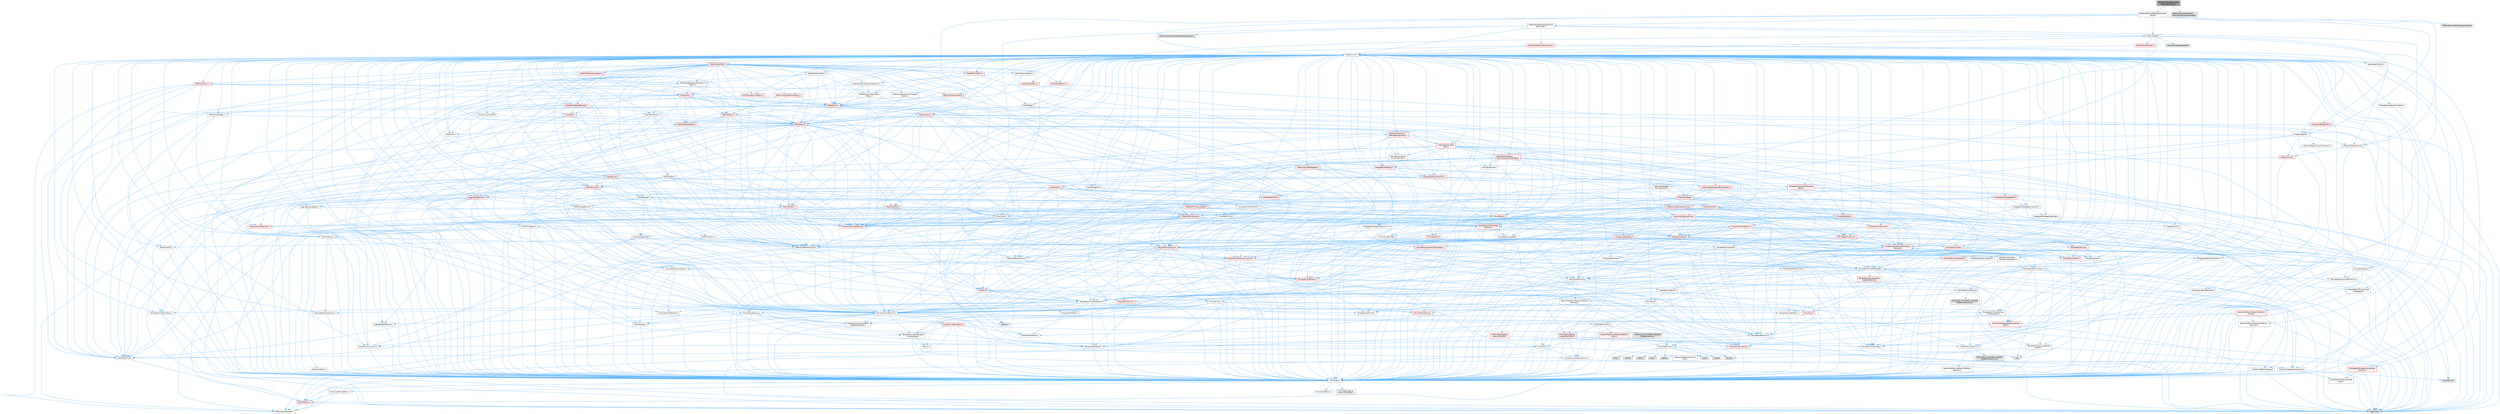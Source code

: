digraph "DEditorTextureCollectionParameterValue.h"
{
 // INTERACTIVE_SVG=YES
 // LATEX_PDF_SIZE
  bgcolor="transparent";
  edge [fontname=Helvetica,fontsize=10,labelfontname=Helvetica,labelfontsize=10];
  node [fontname=Helvetica,fontsize=10,shape=box,height=0.2,width=0.4];
  Node1 [id="Node000001",label="DEditorTextureCollection\lParameterValue.h",height=0.2,width=0.4,color="gray40", fillcolor="grey60", style="filled", fontcolor="black",tooltip=" "];
  Node1 -> Node2 [id="edge1_Node000001_Node000002",color="steelblue1",style="solid",tooltip=" "];
  Node2 [id="Node000002",label="MaterialEditor/DEditorParameter\lValue.h",height=0.2,width=0.4,color="grey40", fillcolor="white", style="filled",URL="$d3/da4/DEditorParameterValue_8h.html",tooltip=" "];
  Node2 -> Node3 [id="edge2_Node000002_Node000003",color="steelblue1",style="solid",tooltip=" "];
  Node3 [id="Node000003",label="CoreMinimal.h",height=0.2,width=0.4,color="grey40", fillcolor="white", style="filled",URL="$d7/d67/CoreMinimal_8h.html",tooltip=" "];
  Node3 -> Node4 [id="edge3_Node000003_Node000004",color="steelblue1",style="solid",tooltip=" "];
  Node4 [id="Node000004",label="CoreTypes.h",height=0.2,width=0.4,color="grey40", fillcolor="white", style="filled",URL="$dc/dec/CoreTypes_8h.html",tooltip=" "];
  Node4 -> Node5 [id="edge4_Node000004_Node000005",color="steelblue1",style="solid",tooltip=" "];
  Node5 [id="Node000005",label="HAL/Platform.h",height=0.2,width=0.4,color="red", fillcolor="#FFF0F0", style="filled",URL="$d9/dd0/Platform_8h.html",tooltip=" "];
  Node5 -> Node8 [id="edge5_Node000005_Node000008",color="steelblue1",style="solid",tooltip=" "];
  Node8 [id="Node000008",label="type_traits",height=0.2,width=0.4,color="grey60", fillcolor="#E0E0E0", style="filled",tooltip=" "];
  Node5 -> Node9 [id="edge6_Node000005_Node000009",color="steelblue1",style="solid",tooltip=" "];
  Node9 [id="Node000009",label="PreprocessorHelpers.h",height=0.2,width=0.4,color="grey40", fillcolor="white", style="filled",URL="$db/ddb/PreprocessorHelpers_8h.html",tooltip=" "];
  Node4 -> Node15 [id="edge7_Node000004_Node000015",color="steelblue1",style="solid",tooltip=" "];
  Node15 [id="Node000015",label="ProfilingDebugging\l/UMemoryDefines.h",height=0.2,width=0.4,color="grey40", fillcolor="white", style="filled",URL="$d2/da2/UMemoryDefines_8h.html",tooltip=" "];
  Node4 -> Node16 [id="edge8_Node000004_Node000016",color="steelblue1",style="solid",tooltip=" "];
  Node16 [id="Node000016",label="Misc/CoreMiscDefines.h",height=0.2,width=0.4,color="grey40", fillcolor="white", style="filled",URL="$da/d38/CoreMiscDefines_8h.html",tooltip=" "];
  Node16 -> Node5 [id="edge9_Node000016_Node000005",color="steelblue1",style="solid",tooltip=" "];
  Node16 -> Node9 [id="edge10_Node000016_Node000009",color="steelblue1",style="solid",tooltip=" "];
  Node4 -> Node17 [id="edge11_Node000004_Node000017",color="steelblue1",style="solid",tooltip=" "];
  Node17 [id="Node000017",label="Misc/CoreDefines.h",height=0.2,width=0.4,color="grey40", fillcolor="white", style="filled",URL="$d3/dd2/CoreDefines_8h.html",tooltip=" "];
  Node3 -> Node18 [id="edge12_Node000003_Node000018",color="steelblue1",style="solid",tooltip=" "];
  Node18 [id="Node000018",label="CoreFwd.h",height=0.2,width=0.4,color="grey40", fillcolor="white", style="filled",URL="$d1/d1e/CoreFwd_8h.html",tooltip=" "];
  Node18 -> Node4 [id="edge13_Node000018_Node000004",color="steelblue1",style="solid",tooltip=" "];
  Node18 -> Node19 [id="edge14_Node000018_Node000019",color="steelblue1",style="solid",tooltip=" "];
  Node19 [id="Node000019",label="Containers/ContainersFwd.h",height=0.2,width=0.4,color="grey40", fillcolor="white", style="filled",URL="$d4/d0a/ContainersFwd_8h.html",tooltip=" "];
  Node19 -> Node5 [id="edge15_Node000019_Node000005",color="steelblue1",style="solid",tooltip=" "];
  Node19 -> Node4 [id="edge16_Node000019_Node000004",color="steelblue1",style="solid",tooltip=" "];
  Node19 -> Node20 [id="edge17_Node000019_Node000020",color="steelblue1",style="solid",tooltip=" "];
  Node20 [id="Node000020",label="Traits/IsContiguousContainer.h",height=0.2,width=0.4,color="grey40", fillcolor="white", style="filled",URL="$d5/d3c/IsContiguousContainer_8h.html",tooltip=" "];
  Node20 -> Node4 [id="edge18_Node000020_Node000004",color="steelblue1",style="solid",tooltip=" "];
  Node20 -> Node21 [id="edge19_Node000020_Node000021",color="steelblue1",style="solid",tooltip=" "];
  Node21 [id="Node000021",label="Misc/StaticAssertComplete\lType.h",height=0.2,width=0.4,color="grey40", fillcolor="white", style="filled",URL="$d5/d4e/StaticAssertCompleteType_8h.html",tooltip=" "];
  Node20 -> Node22 [id="edge20_Node000020_Node000022",color="steelblue1",style="solid",tooltip=" "];
  Node22 [id="Node000022",label="initializer_list",height=0.2,width=0.4,color="grey60", fillcolor="#E0E0E0", style="filled",tooltip=" "];
  Node18 -> Node23 [id="edge21_Node000018_Node000023",color="steelblue1",style="solid",tooltip=" "];
  Node23 [id="Node000023",label="Math/MathFwd.h",height=0.2,width=0.4,color="grey40", fillcolor="white", style="filled",URL="$d2/d10/MathFwd_8h.html",tooltip=" "];
  Node23 -> Node5 [id="edge22_Node000023_Node000005",color="steelblue1",style="solid",tooltip=" "];
  Node18 -> Node24 [id="edge23_Node000018_Node000024",color="steelblue1",style="solid",tooltip=" "];
  Node24 [id="Node000024",label="UObject/UObjectHierarchy\lFwd.h",height=0.2,width=0.4,color="grey40", fillcolor="white", style="filled",URL="$d3/d13/UObjectHierarchyFwd_8h.html",tooltip=" "];
  Node3 -> Node24 [id="edge24_Node000003_Node000024",color="steelblue1",style="solid",tooltip=" "];
  Node3 -> Node19 [id="edge25_Node000003_Node000019",color="steelblue1",style="solid",tooltip=" "];
  Node3 -> Node25 [id="edge26_Node000003_Node000025",color="steelblue1",style="solid",tooltip=" "];
  Node25 [id="Node000025",label="Misc/VarArgs.h",height=0.2,width=0.4,color="grey40", fillcolor="white", style="filled",URL="$d5/d6f/VarArgs_8h.html",tooltip=" "];
  Node25 -> Node4 [id="edge27_Node000025_Node000004",color="steelblue1",style="solid",tooltip=" "];
  Node3 -> Node26 [id="edge28_Node000003_Node000026",color="steelblue1",style="solid",tooltip=" "];
  Node26 [id="Node000026",label="Logging/LogVerbosity.h",height=0.2,width=0.4,color="grey40", fillcolor="white", style="filled",URL="$d2/d8f/LogVerbosity_8h.html",tooltip=" "];
  Node26 -> Node4 [id="edge29_Node000026_Node000004",color="steelblue1",style="solid",tooltip=" "];
  Node3 -> Node27 [id="edge30_Node000003_Node000027",color="steelblue1",style="solid",tooltip=" "];
  Node27 [id="Node000027",label="Misc/OutputDevice.h",height=0.2,width=0.4,color="grey40", fillcolor="white", style="filled",URL="$d7/d32/OutputDevice_8h.html",tooltip=" "];
  Node27 -> Node18 [id="edge31_Node000027_Node000018",color="steelblue1",style="solid",tooltip=" "];
  Node27 -> Node4 [id="edge32_Node000027_Node000004",color="steelblue1",style="solid",tooltip=" "];
  Node27 -> Node26 [id="edge33_Node000027_Node000026",color="steelblue1",style="solid",tooltip=" "];
  Node27 -> Node25 [id="edge34_Node000027_Node000025",color="steelblue1",style="solid",tooltip=" "];
  Node27 -> Node28 [id="edge35_Node000027_Node000028",color="steelblue1",style="solid",tooltip=" "];
  Node28 [id="Node000028",label="Templates/IsArrayOrRefOf\lTypeByPredicate.h",height=0.2,width=0.4,color="grey40", fillcolor="white", style="filled",URL="$d6/da1/IsArrayOrRefOfTypeByPredicate_8h.html",tooltip=" "];
  Node28 -> Node4 [id="edge36_Node000028_Node000004",color="steelblue1",style="solid",tooltip=" "];
  Node27 -> Node29 [id="edge37_Node000027_Node000029",color="steelblue1",style="solid",tooltip=" "];
  Node29 [id="Node000029",label="Templates/IsValidVariadic\lFunctionArg.h",height=0.2,width=0.4,color="grey40", fillcolor="white", style="filled",URL="$d0/dc8/IsValidVariadicFunctionArg_8h.html",tooltip=" "];
  Node29 -> Node4 [id="edge38_Node000029_Node000004",color="steelblue1",style="solid",tooltip=" "];
  Node29 -> Node30 [id="edge39_Node000029_Node000030",color="steelblue1",style="solid",tooltip=" "];
  Node30 [id="Node000030",label="IsEnum.h",height=0.2,width=0.4,color="grey40", fillcolor="white", style="filled",URL="$d4/de5/IsEnum_8h.html",tooltip=" "];
  Node29 -> Node8 [id="edge40_Node000029_Node000008",color="steelblue1",style="solid",tooltip=" "];
  Node27 -> Node31 [id="edge41_Node000027_Node000031",color="steelblue1",style="solid",tooltip=" "];
  Node31 [id="Node000031",label="Traits/IsCharEncodingCompatible\lWith.h",height=0.2,width=0.4,color="red", fillcolor="#FFF0F0", style="filled",URL="$df/dd1/IsCharEncodingCompatibleWith_8h.html",tooltip=" "];
  Node31 -> Node8 [id="edge42_Node000031_Node000008",color="steelblue1",style="solid",tooltip=" "];
  Node3 -> Node33 [id="edge43_Node000003_Node000033",color="steelblue1",style="solid",tooltip=" "];
  Node33 [id="Node000033",label="HAL/PlatformCrt.h",height=0.2,width=0.4,color="grey40", fillcolor="white", style="filled",URL="$d8/d75/PlatformCrt_8h.html",tooltip=" "];
  Node33 -> Node34 [id="edge44_Node000033_Node000034",color="steelblue1",style="solid",tooltip=" "];
  Node34 [id="Node000034",label="new",height=0.2,width=0.4,color="grey60", fillcolor="#E0E0E0", style="filled",tooltip=" "];
  Node33 -> Node35 [id="edge45_Node000033_Node000035",color="steelblue1",style="solid",tooltip=" "];
  Node35 [id="Node000035",label="wchar.h",height=0.2,width=0.4,color="grey60", fillcolor="#E0E0E0", style="filled",tooltip=" "];
  Node33 -> Node36 [id="edge46_Node000033_Node000036",color="steelblue1",style="solid",tooltip=" "];
  Node36 [id="Node000036",label="stddef.h",height=0.2,width=0.4,color="grey60", fillcolor="#E0E0E0", style="filled",tooltip=" "];
  Node33 -> Node37 [id="edge47_Node000033_Node000037",color="steelblue1",style="solid",tooltip=" "];
  Node37 [id="Node000037",label="stdlib.h",height=0.2,width=0.4,color="grey60", fillcolor="#E0E0E0", style="filled",tooltip=" "];
  Node33 -> Node38 [id="edge48_Node000033_Node000038",color="steelblue1",style="solid",tooltip=" "];
  Node38 [id="Node000038",label="stdio.h",height=0.2,width=0.4,color="grey60", fillcolor="#E0E0E0", style="filled",tooltip=" "];
  Node33 -> Node39 [id="edge49_Node000033_Node000039",color="steelblue1",style="solid",tooltip=" "];
  Node39 [id="Node000039",label="stdarg.h",height=0.2,width=0.4,color="grey60", fillcolor="#E0E0E0", style="filled",tooltip=" "];
  Node33 -> Node40 [id="edge50_Node000033_Node000040",color="steelblue1",style="solid",tooltip=" "];
  Node40 [id="Node000040",label="math.h",height=0.2,width=0.4,color="grey60", fillcolor="#E0E0E0", style="filled",tooltip=" "];
  Node33 -> Node41 [id="edge51_Node000033_Node000041",color="steelblue1",style="solid",tooltip=" "];
  Node41 [id="Node000041",label="float.h",height=0.2,width=0.4,color="grey60", fillcolor="#E0E0E0", style="filled",tooltip=" "];
  Node33 -> Node42 [id="edge52_Node000033_Node000042",color="steelblue1",style="solid",tooltip=" "];
  Node42 [id="Node000042",label="string.h",height=0.2,width=0.4,color="grey60", fillcolor="#E0E0E0", style="filled",tooltip=" "];
  Node3 -> Node43 [id="edge53_Node000003_Node000043",color="steelblue1",style="solid",tooltip=" "];
  Node43 [id="Node000043",label="HAL/PlatformMisc.h",height=0.2,width=0.4,color="grey40", fillcolor="white", style="filled",URL="$d0/df5/PlatformMisc_8h.html",tooltip=" "];
  Node43 -> Node4 [id="edge54_Node000043_Node000004",color="steelblue1",style="solid",tooltip=" "];
  Node43 -> Node44 [id="edge55_Node000043_Node000044",color="steelblue1",style="solid",tooltip=" "];
  Node44 [id="Node000044",label="GenericPlatform/GenericPlatform\lMisc.h",height=0.2,width=0.4,color="red", fillcolor="#FFF0F0", style="filled",URL="$db/d9a/GenericPlatformMisc_8h.html",tooltip=" "];
  Node44 -> Node45 [id="edge56_Node000044_Node000045",color="steelblue1",style="solid",tooltip=" "];
  Node45 [id="Node000045",label="Containers/StringFwd.h",height=0.2,width=0.4,color="red", fillcolor="#FFF0F0", style="filled",URL="$df/d37/StringFwd_8h.html",tooltip=" "];
  Node45 -> Node4 [id="edge57_Node000045_Node000004",color="steelblue1",style="solid",tooltip=" "];
  Node45 -> Node20 [id="edge58_Node000045_Node000020",color="steelblue1",style="solid",tooltip=" "];
  Node44 -> Node18 [id="edge59_Node000044_Node000018",color="steelblue1",style="solid",tooltip=" "];
  Node44 -> Node4 [id="edge60_Node000044_Node000004",color="steelblue1",style="solid",tooltip=" "];
  Node44 -> Node33 [id="edge61_Node000044_Node000033",color="steelblue1",style="solid",tooltip=" "];
  Node44 -> Node48 [id="edge62_Node000044_Node000048",color="steelblue1",style="solid",tooltip=" "];
  Node48 [id="Node000048",label="Math/NumericLimits.h",height=0.2,width=0.4,color="grey40", fillcolor="white", style="filled",URL="$df/d1b/NumericLimits_8h.html",tooltip=" "];
  Node48 -> Node4 [id="edge63_Node000048_Node000004",color="steelblue1",style="solid",tooltip=" "];
  Node44 -> Node50 [id="edge64_Node000044_Node000050",color="steelblue1",style="solid",tooltip=" "];
  Node50 [id="Node000050",label="Misc/EnumClassFlags.h",height=0.2,width=0.4,color="grey40", fillcolor="white", style="filled",URL="$d8/de7/EnumClassFlags_8h.html",tooltip=" "];
  Node43 -> Node53 [id="edge65_Node000043_Node000053",color="steelblue1",style="solid",tooltip=" "];
  Node53 [id="Node000053",label="COMPILED_PLATFORM_HEADER\l(PlatformMisc.h)",height=0.2,width=0.4,color="grey60", fillcolor="#E0E0E0", style="filled",tooltip=" "];
  Node43 -> Node54 [id="edge66_Node000043_Node000054",color="steelblue1",style="solid",tooltip=" "];
  Node54 [id="Node000054",label="ProfilingDebugging\l/CpuProfilerTrace.h",height=0.2,width=0.4,color="red", fillcolor="#FFF0F0", style="filled",URL="$da/dcb/CpuProfilerTrace_8h.html",tooltip=" "];
  Node54 -> Node4 [id="edge67_Node000054_Node000004",color="steelblue1",style="solid",tooltip=" "];
  Node54 -> Node19 [id="edge68_Node000054_Node000019",color="steelblue1",style="solid",tooltip=" "];
  Node54 -> Node55 [id="edge69_Node000054_Node000055",color="steelblue1",style="solid",tooltip=" "];
  Node55 [id="Node000055",label="HAL/PlatformAtomics.h",height=0.2,width=0.4,color="grey40", fillcolor="white", style="filled",URL="$d3/d36/PlatformAtomics_8h.html",tooltip=" "];
  Node55 -> Node4 [id="edge70_Node000055_Node000004",color="steelblue1",style="solid",tooltip=" "];
  Node55 -> Node56 [id="edge71_Node000055_Node000056",color="steelblue1",style="solid",tooltip=" "];
  Node56 [id="Node000056",label="GenericPlatform/GenericPlatform\lAtomics.h",height=0.2,width=0.4,color="grey40", fillcolor="white", style="filled",URL="$da/d72/GenericPlatformAtomics_8h.html",tooltip=" "];
  Node56 -> Node4 [id="edge72_Node000056_Node000004",color="steelblue1",style="solid",tooltip=" "];
  Node55 -> Node57 [id="edge73_Node000055_Node000057",color="steelblue1",style="solid",tooltip=" "];
  Node57 [id="Node000057",label="COMPILED_PLATFORM_HEADER\l(PlatformAtomics.h)",height=0.2,width=0.4,color="grey60", fillcolor="#E0E0E0", style="filled",tooltip=" "];
  Node54 -> Node9 [id="edge74_Node000054_Node000009",color="steelblue1",style="solid",tooltip=" "];
  Node3 -> Node62 [id="edge75_Node000003_Node000062",color="steelblue1",style="solid",tooltip=" "];
  Node62 [id="Node000062",label="Misc/AssertionMacros.h",height=0.2,width=0.4,color="grey40", fillcolor="white", style="filled",URL="$d0/dfa/AssertionMacros_8h.html",tooltip=" "];
  Node62 -> Node4 [id="edge76_Node000062_Node000004",color="steelblue1",style="solid",tooltip=" "];
  Node62 -> Node5 [id="edge77_Node000062_Node000005",color="steelblue1",style="solid",tooltip=" "];
  Node62 -> Node43 [id="edge78_Node000062_Node000043",color="steelblue1",style="solid",tooltip=" "];
  Node62 -> Node9 [id="edge79_Node000062_Node000009",color="steelblue1",style="solid",tooltip=" "];
  Node62 -> Node63 [id="edge80_Node000062_Node000063",color="steelblue1",style="solid",tooltip=" "];
  Node63 [id="Node000063",label="Templates/EnableIf.h",height=0.2,width=0.4,color="grey40", fillcolor="white", style="filled",URL="$d7/d60/EnableIf_8h.html",tooltip=" "];
  Node63 -> Node4 [id="edge81_Node000063_Node000004",color="steelblue1",style="solid",tooltip=" "];
  Node62 -> Node28 [id="edge82_Node000062_Node000028",color="steelblue1",style="solid",tooltip=" "];
  Node62 -> Node29 [id="edge83_Node000062_Node000029",color="steelblue1",style="solid",tooltip=" "];
  Node62 -> Node31 [id="edge84_Node000062_Node000031",color="steelblue1",style="solid",tooltip=" "];
  Node62 -> Node25 [id="edge85_Node000062_Node000025",color="steelblue1",style="solid",tooltip=" "];
  Node62 -> Node64 [id="edge86_Node000062_Node000064",color="steelblue1",style="solid",tooltip=" "];
  Node64 [id="Node000064",label="String/FormatStringSan.h",height=0.2,width=0.4,color="red", fillcolor="#FFF0F0", style="filled",URL="$d3/d8b/FormatStringSan_8h.html",tooltip=" "];
  Node64 -> Node8 [id="edge87_Node000064_Node000008",color="steelblue1",style="solid",tooltip=" "];
  Node64 -> Node4 [id="edge88_Node000064_Node000004",color="steelblue1",style="solid",tooltip=" "];
  Node64 -> Node65 [id="edge89_Node000064_Node000065",color="steelblue1",style="solid",tooltip=" "];
  Node65 [id="Node000065",label="Templates/Requires.h",height=0.2,width=0.4,color="grey40", fillcolor="white", style="filled",URL="$dc/d96/Requires_8h.html",tooltip=" "];
  Node65 -> Node63 [id="edge90_Node000065_Node000063",color="steelblue1",style="solid",tooltip=" "];
  Node65 -> Node8 [id="edge91_Node000065_Node000008",color="steelblue1",style="solid",tooltip=" "];
  Node64 -> Node66 [id="edge92_Node000064_Node000066",color="steelblue1",style="solid",tooltip=" "];
  Node66 [id="Node000066",label="Templates/Identity.h",height=0.2,width=0.4,color="grey40", fillcolor="white", style="filled",URL="$d0/dd5/Identity_8h.html",tooltip=" "];
  Node64 -> Node29 [id="edge93_Node000064_Node000029",color="steelblue1",style="solid",tooltip=" "];
  Node64 -> Node19 [id="edge94_Node000064_Node000019",color="steelblue1",style="solid",tooltip=" "];
  Node62 -> Node70 [id="edge95_Node000062_Node000070",color="steelblue1",style="solid",tooltip=" "];
  Node70 [id="Node000070",label="atomic",height=0.2,width=0.4,color="grey60", fillcolor="#E0E0E0", style="filled",tooltip=" "];
  Node3 -> Node71 [id="edge96_Node000003_Node000071",color="steelblue1",style="solid",tooltip=" "];
  Node71 [id="Node000071",label="Templates/IsPointer.h",height=0.2,width=0.4,color="grey40", fillcolor="white", style="filled",URL="$d7/d05/IsPointer_8h.html",tooltip=" "];
  Node71 -> Node4 [id="edge97_Node000071_Node000004",color="steelblue1",style="solid",tooltip=" "];
  Node3 -> Node72 [id="edge98_Node000003_Node000072",color="steelblue1",style="solid",tooltip=" "];
  Node72 [id="Node000072",label="HAL/PlatformMemory.h",height=0.2,width=0.4,color="grey40", fillcolor="white", style="filled",URL="$de/d68/PlatformMemory_8h.html",tooltip=" "];
  Node72 -> Node4 [id="edge99_Node000072_Node000004",color="steelblue1",style="solid",tooltip=" "];
  Node72 -> Node73 [id="edge100_Node000072_Node000073",color="steelblue1",style="solid",tooltip=" "];
  Node73 [id="Node000073",label="GenericPlatform/GenericPlatform\lMemory.h",height=0.2,width=0.4,color="grey40", fillcolor="white", style="filled",URL="$dd/d22/GenericPlatformMemory_8h.html",tooltip=" "];
  Node73 -> Node18 [id="edge101_Node000073_Node000018",color="steelblue1",style="solid",tooltip=" "];
  Node73 -> Node4 [id="edge102_Node000073_Node000004",color="steelblue1",style="solid",tooltip=" "];
  Node73 -> Node74 [id="edge103_Node000073_Node000074",color="steelblue1",style="solid",tooltip=" "];
  Node74 [id="Node000074",label="HAL/PlatformString.h",height=0.2,width=0.4,color="red", fillcolor="#FFF0F0", style="filled",URL="$db/db5/PlatformString_8h.html",tooltip=" "];
  Node74 -> Node4 [id="edge104_Node000074_Node000004",color="steelblue1",style="solid",tooltip=" "];
  Node73 -> Node42 [id="edge105_Node000073_Node000042",color="steelblue1",style="solid",tooltip=" "];
  Node73 -> Node35 [id="edge106_Node000073_Node000035",color="steelblue1",style="solid",tooltip=" "];
  Node72 -> Node76 [id="edge107_Node000072_Node000076",color="steelblue1",style="solid",tooltip=" "];
  Node76 [id="Node000076",label="COMPILED_PLATFORM_HEADER\l(PlatformMemory.h)",height=0.2,width=0.4,color="grey60", fillcolor="#E0E0E0", style="filled",tooltip=" "];
  Node3 -> Node55 [id="edge108_Node000003_Node000055",color="steelblue1",style="solid",tooltip=" "];
  Node3 -> Node77 [id="edge109_Node000003_Node000077",color="steelblue1",style="solid",tooltip=" "];
  Node77 [id="Node000077",label="Misc/Exec.h",height=0.2,width=0.4,color="grey40", fillcolor="white", style="filled",URL="$de/ddb/Exec_8h.html",tooltip=" "];
  Node77 -> Node4 [id="edge110_Node000077_Node000004",color="steelblue1",style="solid",tooltip=" "];
  Node77 -> Node62 [id="edge111_Node000077_Node000062",color="steelblue1",style="solid",tooltip=" "];
  Node3 -> Node78 [id="edge112_Node000003_Node000078",color="steelblue1",style="solid",tooltip=" "];
  Node78 [id="Node000078",label="HAL/MemoryBase.h",height=0.2,width=0.4,color="grey40", fillcolor="white", style="filled",URL="$d6/d9f/MemoryBase_8h.html",tooltip=" "];
  Node78 -> Node4 [id="edge113_Node000078_Node000004",color="steelblue1",style="solid",tooltip=" "];
  Node78 -> Node55 [id="edge114_Node000078_Node000055",color="steelblue1",style="solid",tooltip=" "];
  Node78 -> Node33 [id="edge115_Node000078_Node000033",color="steelblue1",style="solid",tooltip=" "];
  Node78 -> Node77 [id="edge116_Node000078_Node000077",color="steelblue1",style="solid",tooltip=" "];
  Node78 -> Node27 [id="edge117_Node000078_Node000027",color="steelblue1",style="solid",tooltip=" "];
  Node78 -> Node79 [id="edge118_Node000078_Node000079",color="steelblue1",style="solid",tooltip=" "];
  Node79 [id="Node000079",label="Templates/Atomic.h",height=0.2,width=0.4,color="red", fillcolor="#FFF0F0", style="filled",URL="$d3/d91/Atomic_8h.html",tooltip=" "];
  Node79 -> Node70 [id="edge119_Node000079_Node000070",color="steelblue1",style="solid",tooltip=" "];
  Node3 -> Node88 [id="edge120_Node000003_Node000088",color="steelblue1",style="solid",tooltip=" "];
  Node88 [id="Node000088",label="HAL/UnrealMemory.h",height=0.2,width=0.4,color="grey40", fillcolor="white", style="filled",URL="$d9/d96/UnrealMemory_8h.html",tooltip=" "];
  Node88 -> Node4 [id="edge121_Node000088_Node000004",color="steelblue1",style="solid",tooltip=" "];
  Node88 -> Node73 [id="edge122_Node000088_Node000073",color="steelblue1",style="solid",tooltip=" "];
  Node88 -> Node78 [id="edge123_Node000088_Node000078",color="steelblue1",style="solid",tooltip=" "];
  Node88 -> Node72 [id="edge124_Node000088_Node000072",color="steelblue1",style="solid",tooltip=" "];
  Node88 -> Node89 [id="edge125_Node000088_Node000089",color="steelblue1",style="solid",tooltip=" "];
  Node89 [id="Node000089",label="ProfilingDebugging\l/MemoryTrace.h",height=0.2,width=0.4,color="red", fillcolor="#FFF0F0", style="filled",URL="$da/dd7/MemoryTrace_8h.html",tooltip=" "];
  Node89 -> Node5 [id="edge126_Node000089_Node000005",color="steelblue1",style="solid",tooltip=" "];
  Node89 -> Node50 [id="edge127_Node000089_Node000050",color="steelblue1",style="solid",tooltip=" "];
  Node88 -> Node71 [id="edge128_Node000088_Node000071",color="steelblue1",style="solid",tooltip=" "];
  Node3 -> Node90 [id="edge129_Node000003_Node000090",color="steelblue1",style="solid",tooltip=" "];
  Node90 [id="Node000090",label="Templates/IsArithmetic.h",height=0.2,width=0.4,color="grey40", fillcolor="white", style="filled",URL="$d2/d5d/IsArithmetic_8h.html",tooltip=" "];
  Node90 -> Node4 [id="edge130_Node000090_Node000004",color="steelblue1",style="solid",tooltip=" "];
  Node3 -> Node84 [id="edge131_Node000003_Node000084",color="steelblue1",style="solid",tooltip=" "];
  Node84 [id="Node000084",label="Templates/AndOrNot.h",height=0.2,width=0.4,color="grey40", fillcolor="white", style="filled",URL="$db/d0a/AndOrNot_8h.html",tooltip=" "];
  Node84 -> Node4 [id="edge132_Node000084_Node000004",color="steelblue1",style="solid",tooltip=" "];
  Node3 -> Node91 [id="edge133_Node000003_Node000091",color="steelblue1",style="solid",tooltip=" "];
  Node91 [id="Node000091",label="Templates/IsPODType.h",height=0.2,width=0.4,color="grey40", fillcolor="white", style="filled",URL="$d7/db1/IsPODType_8h.html",tooltip=" "];
  Node91 -> Node4 [id="edge134_Node000091_Node000004",color="steelblue1",style="solid",tooltip=" "];
  Node3 -> Node92 [id="edge135_Node000003_Node000092",color="steelblue1",style="solid",tooltip=" "];
  Node92 [id="Node000092",label="Templates/IsUECoreType.h",height=0.2,width=0.4,color="grey40", fillcolor="white", style="filled",URL="$d1/db8/IsUECoreType_8h.html",tooltip=" "];
  Node92 -> Node4 [id="edge136_Node000092_Node000004",color="steelblue1",style="solid",tooltip=" "];
  Node92 -> Node8 [id="edge137_Node000092_Node000008",color="steelblue1",style="solid",tooltip=" "];
  Node3 -> Node85 [id="edge138_Node000003_Node000085",color="steelblue1",style="solid",tooltip=" "];
  Node85 [id="Node000085",label="Templates/IsTriviallyCopy\lConstructible.h",height=0.2,width=0.4,color="grey40", fillcolor="white", style="filled",URL="$d3/d78/IsTriviallyCopyConstructible_8h.html",tooltip=" "];
  Node85 -> Node4 [id="edge139_Node000085_Node000004",color="steelblue1",style="solid",tooltip=" "];
  Node85 -> Node8 [id="edge140_Node000085_Node000008",color="steelblue1",style="solid",tooltip=" "];
  Node3 -> Node93 [id="edge141_Node000003_Node000093",color="steelblue1",style="solid",tooltip=" "];
  Node93 [id="Node000093",label="Templates/UnrealTypeTraits.h",height=0.2,width=0.4,color="grey40", fillcolor="white", style="filled",URL="$d2/d2d/UnrealTypeTraits_8h.html",tooltip=" "];
  Node93 -> Node4 [id="edge142_Node000093_Node000004",color="steelblue1",style="solid",tooltip=" "];
  Node93 -> Node71 [id="edge143_Node000093_Node000071",color="steelblue1",style="solid",tooltip=" "];
  Node93 -> Node62 [id="edge144_Node000093_Node000062",color="steelblue1",style="solid",tooltip=" "];
  Node93 -> Node84 [id="edge145_Node000093_Node000084",color="steelblue1",style="solid",tooltip=" "];
  Node93 -> Node63 [id="edge146_Node000093_Node000063",color="steelblue1",style="solid",tooltip=" "];
  Node93 -> Node90 [id="edge147_Node000093_Node000090",color="steelblue1",style="solid",tooltip=" "];
  Node93 -> Node30 [id="edge148_Node000093_Node000030",color="steelblue1",style="solid",tooltip=" "];
  Node93 -> Node94 [id="edge149_Node000093_Node000094",color="steelblue1",style="solid",tooltip=" "];
  Node94 [id="Node000094",label="Templates/Models.h",height=0.2,width=0.4,color="grey40", fillcolor="white", style="filled",URL="$d3/d0c/Models_8h.html",tooltip=" "];
  Node94 -> Node66 [id="edge150_Node000094_Node000066",color="steelblue1",style="solid",tooltip=" "];
  Node93 -> Node91 [id="edge151_Node000093_Node000091",color="steelblue1",style="solid",tooltip=" "];
  Node93 -> Node92 [id="edge152_Node000093_Node000092",color="steelblue1",style="solid",tooltip=" "];
  Node93 -> Node85 [id="edge153_Node000093_Node000085",color="steelblue1",style="solid",tooltip=" "];
  Node3 -> Node63 [id="edge154_Node000003_Node000063",color="steelblue1",style="solid",tooltip=" "];
  Node3 -> Node95 [id="edge155_Node000003_Node000095",color="steelblue1",style="solid",tooltip=" "];
  Node95 [id="Node000095",label="Templates/RemoveReference.h",height=0.2,width=0.4,color="grey40", fillcolor="white", style="filled",URL="$da/dbe/RemoveReference_8h.html",tooltip=" "];
  Node95 -> Node4 [id="edge156_Node000095_Node000004",color="steelblue1",style="solid",tooltip=" "];
  Node3 -> Node96 [id="edge157_Node000003_Node000096",color="steelblue1",style="solid",tooltip=" "];
  Node96 [id="Node000096",label="Templates/IntegralConstant.h",height=0.2,width=0.4,color="grey40", fillcolor="white", style="filled",URL="$db/d1b/IntegralConstant_8h.html",tooltip=" "];
  Node96 -> Node4 [id="edge158_Node000096_Node000004",color="steelblue1",style="solid",tooltip=" "];
  Node3 -> Node97 [id="edge159_Node000003_Node000097",color="steelblue1",style="solid",tooltip=" "];
  Node97 [id="Node000097",label="Templates/IsClass.h",height=0.2,width=0.4,color="grey40", fillcolor="white", style="filled",URL="$db/dcb/IsClass_8h.html",tooltip=" "];
  Node97 -> Node4 [id="edge160_Node000097_Node000004",color="steelblue1",style="solid",tooltip=" "];
  Node3 -> Node98 [id="edge161_Node000003_Node000098",color="steelblue1",style="solid",tooltip=" "];
  Node98 [id="Node000098",label="Templates/TypeCompatible\lBytes.h",height=0.2,width=0.4,color="grey40", fillcolor="white", style="filled",URL="$df/d0a/TypeCompatibleBytes_8h.html",tooltip=" "];
  Node98 -> Node4 [id="edge162_Node000098_Node000004",color="steelblue1",style="solid",tooltip=" "];
  Node98 -> Node42 [id="edge163_Node000098_Node000042",color="steelblue1",style="solid",tooltip=" "];
  Node98 -> Node34 [id="edge164_Node000098_Node000034",color="steelblue1",style="solid",tooltip=" "];
  Node98 -> Node8 [id="edge165_Node000098_Node000008",color="steelblue1",style="solid",tooltip=" "];
  Node3 -> Node20 [id="edge166_Node000003_Node000020",color="steelblue1",style="solid",tooltip=" "];
  Node3 -> Node99 [id="edge167_Node000003_Node000099",color="steelblue1",style="solid",tooltip=" "];
  Node99 [id="Node000099",label="Templates/UnrealTemplate.h",height=0.2,width=0.4,color="grey40", fillcolor="white", style="filled",URL="$d4/d24/UnrealTemplate_8h.html",tooltip=" "];
  Node99 -> Node4 [id="edge168_Node000099_Node000004",color="steelblue1",style="solid",tooltip=" "];
  Node99 -> Node71 [id="edge169_Node000099_Node000071",color="steelblue1",style="solid",tooltip=" "];
  Node99 -> Node88 [id="edge170_Node000099_Node000088",color="steelblue1",style="solid",tooltip=" "];
  Node99 -> Node100 [id="edge171_Node000099_Node000100",color="steelblue1",style="solid",tooltip=" "];
  Node100 [id="Node000100",label="Templates/CopyQualifiers\lAndRefsFromTo.h",height=0.2,width=0.4,color="red", fillcolor="#FFF0F0", style="filled",URL="$d3/db3/CopyQualifiersAndRefsFromTo_8h.html",tooltip=" "];
  Node99 -> Node93 [id="edge172_Node000099_Node000093",color="steelblue1",style="solid",tooltip=" "];
  Node99 -> Node95 [id="edge173_Node000099_Node000095",color="steelblue1",style="solid",tooltip=" "];
  Node99 -> Node65 [id="edge174_Node000099_Node000065",color="steelblue1",style="solid",tooltip=" "];
  Node99 -> Node98 [id="edge175_Node000099_Node000098",color="steelblue1",style="solid",tooltip=" "];
  Node99 -> Node66 [id="edge176_Node000099_Node000066",color="steelblue1",style="solid",tooltip=" "];
  Node99 -> Node20 [id="edge177_Node000099_Node000020",color="steelblue1",style="solid",tooltip=" "];
  Node99 -> Node102 [id="edge178_Node000099_Node000102",color="steelblue1",style="solid",tooltip=" "];
  Node102 [id="Node000102",label="Traits/UseBitwiseSwap.h",height=0.2,width=0.4,color="grey40", fillcolor="white", style="filled",URL="$db/df3/UseBitwiseSwap_8h.html",tooltip=" "];
  Node102 -> Node4 [id="edge179_Node000102_Node000004",color="steelblue1",style="solid",tooltip=" "];
  Node102 -> Node8 [id="edge180_Node000102_Node000008",color="steelblue1",style="solid",tooltip=" "];
  Node99 -> Node8 [id="edge181_Node000099_Node000008",color="steelblue1",style="solid",tooltip=" "];
  Node3 -> Node48 [id="edge182_Node000003_Node000048",color="steelblue1",style="solid",tooltip=" "];
  Node3 -> Node103 [id="edge183_Node000003_Node000103",color="steelblue1",style="solid",tooltip=" "];
  Node103 [id="Node000103",label="HAL/PlatformMath.h",height=0.2,width=0.4,color="red", fillcolor="#FFF0F0", style="filled",URL="$dc/d53/PlatformMath_8h.html",tooltip=" "];
  Node103 -> Node4 [id="edge184_Node000103_Node000004",color="steelblue1",style="solid",tooltip=" "];
  Node3 -> Node86 [id="edge185_Node000003_Node000086",color="steelblue1",style="solid",tooltip=" "];
  Node86 [id="Node000086",label="Templates/IsTriviallyCopy\lAssignable.h",height=0.2,width=0.4,color="grey40", fillcolor="white", style="filled",URL="$d2/df2/IsTriviallyCopyAssignable_8h.html",tooltip=" "];
  Node86 -> Node4 [id="edge186_Node000086_Node000004",color="steelblue1",style="solid",tooltip=" "];
  Node86 -> Node8 [id="edge187_Node000086_Node000008",color="steelblue1",style="solid",tooltip=" "];
  Node3 -> Node111 [id="edge188_Node000003_Node000111",color="steelblue1",style="solid",tooltip=" "];
  Node111 [id="Node000111",label="Templates/MemoryOps.h",height=0.2,width=0.4,color="grey40", fillcolor="white", style="filled",URL="$db/dea/MemoryOps_8h.html",tooltip=" "];
  Node111 -> Node4 [id="edge189_Node000111_Node000004",color="steelblue1",style="solid",tooltip=" "];
  Node111 -> Node88 [id="edge190_Node000111_Node000088",color="steelblue1",style="solid",tooltip=" "];
  Node111 -> Node86 [id="edge191_Node000111_Node000086",color="steelblue1",style="solid",tooltip=" "];
  Node111 -> Node85 [id="edge192_Node000111_Node000085",color="steelblue1",style="solid",tooltip=" "];
  Node111 -> Node65 [id="edge193_Node000111_Node000065",color="steelblue1",style="solid",tooltip=" "];
  Node111 -> Node93 [id="edge194_Node000111_Node000093",color="steelblue1",style="solid",tooltip=" "];
  Node111 -> Node102 [id="edge195_Node000111_Node000102",color="steelblue1",style="solid",tooltip=" "];
  Node111 -> Node34 [id="edge196_Node000111_Node000034",color="steelblue1",style="solid",tooltip=" "];
  Node111 -> Node8 [id="edge197_Node000111_Node000008",color="steelblue1",style="solid",tooltip=" "];
  Node3 -> Node112 [id="edge198_Node000003_Node000112",color="steelblue1",style="solid",tooltip=" "];
  Node112 [id="Node000112",label="Containers/ContainerAllocation\lPolicies.h",height=0.2,width=0.4,color="red", fillcolor="#FFF0F0", style="filled",URL="$d7/dff/ContainerAllocationPolicies_8h.html",tooltip=" "];
  Node112 -> Node4 [id="edge199_Node000112_Node000004",color="steelblue1",style="solid",tooltip=" "];
  Node112 -> Node112 [id="edge200_Node000112_Node000112",color="steelblue1",style="solid",tooltip=" "];
  Node112 -> Node103 [id="edge201_Node000112_Node000103",color="steelblue1",style="solid",tooltip=" "];
  Node112 -> Node88 [id="edge202_Node000112_Node000088",color="steelblue1",style="solid",tooltip=" "];
  Node112 -> Node48 [id="edge203_Node000112_Node000048",color="steelblue1",style="solid",tooltip=" "];
  Node112 -> Node62 [id="edge204_Node000112_Node000062",color="steelblue1",style="solid",tooltip=" "];
  Node112 -> Node111 [id="edge205_Node000112_Node000111",color="steelblue1",style="solid",tooltip=" "];
  Node112 -> Node98 [id="edge206_Node000112_Node000098",color="steelblue1",style="solid",tooltip=" "];
  Node112 -> Node8 [id="edge207_Node000112_Node000008",color="steelblue1",style="solid",tooltip=" "];
  Node3 -> Node115 [id="edge208_Node000003_Node000115",color="steelblue1",style="solid",tooltip=" "];
  Node115 [id="Node000115",label="Templates/IsEnumClass.h",height=0.2,width=0.4,color="grey40", fillcolor="white", style="filled",URL="$d7/d15/IsEnumClass_8h.html",tooltip=" "];
  Node115 -> Node4 [id="edge209_Node000115_Node000004",color="steelblue1",style="solid",tooltip=" "];
  Node115 -> Node84 [id="edge210_Node000115_Node000084",color="steelblue1",style="solid",tooltip=" "];
  Node3 -> Node116 [id="edge211_Node000003_Node000116",color="steelblue1",style="solid",tooltip=" "];
  Node116 [id="Node000116",label="HAL/PlatformProperties.h",height=0.2,width=0.4,color="red", fillcolor="#FFF0F0", style="filled",URL="$d9/db0/PlatformProperties_8h.html",tooltip=" "];
  Node116 -> Node4 [id="edge212_Node000116_Node000004",color="steelblue1",style="solid",tooltip=" "];
  Node3 -> Node119 [id="edge213_Node000003_Node000119",color="steelblue1",style="solid",tooltip=" "];
  Node119 [id="Node000119",label="Misc/EngineVersionBase.h",height=0.2,width=0.4,color="grey40", fillcolor="white", style="filled",URL="$d5/d2b/EngineVersionBase_8h.html",tooltip=" "];
  Node119 -> Node4 [id="edge214_Node000119_Node000004",color="steelblue1",style="solid",tooltip=" "];
  Node3 -> Node120 [id="edge215_Node000003_Node000120",color="steelblue1",style="solid",tooltip=" "];
  Node120 [id="Node000120",label="Internationalization\l/TextNamespaceFwd.h",height=0.2,width=0.4,color="grey40", fillcolor="white", style="filled",URL="$d8/d97/TextNamespaceFwd_8h.html",tooltip=" "];
  Node120 -> Node4 [id="edge216_Node000120_Node000004",color="steelblue1",style="solid",tooltip=" "];
  Node3 -> Node121 [id="edge217_Node000003_Node000121",color="steelblue1",style="solid",tooltip=" "];
  Node121 [id="Node000121",label="Serialization/Archive.h",height=0.2,width=0.4,color="red", fillcolor="#FFF0F0", style="filled",URL="$d7/d3b/Archive_8h.html",tooltip=" "];
  Node121 -> Node18 [id="edge218_Node000121_Node000018",color="steelblue1",style="solid",tooltip=" "];
  Node121 -> Node4 [id="edge219_Node000121_Node000004",color="steelblue1",style="solid",tooltip=" "];
  Node121 -> Node116 [id="edge220_Node000121_Node000116",color="steelblue1",style="solid",tooltip=" "];
  Node121 -> Node120 [id="edge221_Node000121_Node000120",color="steelblue1",style="solid",tooltip=" "];
  Node121 -> Node23 [id="edge222_Node000121_Node000023",color="steelblue1",style="solid",tooltip=" "];
  Node121 -> Node62 [id="edge223_Node000121_Node000062",color="steelblue1",style="solid",tooltip=" "];
  Node121 -> Node119 [id="edge224_Node000121_Node000119",color="steelblue1",style="solid",tooltip=" "];
  Node121 -> Node25 [id="edge225_Node000121_Node000025",color="steelblue1",style="solid",tooltip=" "];
  Node121 -> Node63 [id="edge226_Node000121_Node000063",color="steelblue1",style="solid",tooltip=" "];
  Node121 -> Node28 [id="edge227_Node000121_Node000028",color="steelblue1",style="solid",tooltip=" "];
  Node121 -> Node115 [id="edge228_Node000121_Node000115",color="steelblue1",style="solid",tooltip=" "];
  Node121 -> Node29 [id="edge229_Node000121_Node000029",color="steelblue1",style="solid",tooltip=" "];
  Node121 -> Node99 [id="edge230_Node000121_Node000099",color="steelblue1",style="solid",tooltip=" "];
  Node121 -> Node31 [id="edge231_Node000121_Node000031",color="steelblue1",style="solid",tooltip=" "];
  Node121 -> Node124 [id="edge232_Node000121_Node000124",color="steelblue1",style="solid",tooltip=" "];
  Node124 [id="Node000124",label="UObject/ObjectVersion.h",height=0.2,width=0.4,color="grey40", fillcolor="white", style="filled",URL="$da/d63/ObjectVersion_8h.html",tooltip=" "];
  Node124 -> Node4 [id="edge233_Node000124_Node000004",color="steelblue1",style="solid",tooltip=" "];
  Node3 -> Node125 [id="edge234_Node000003_Node000125",color="steelblue1",style="solid",tooltip=" "];
  Node125 [id="Node000125",label="Templates/Less.h",height=0.2,width=0.4,color="grey40", fillcolor="white", style="filled",URL="$de/dc8/Less_8h.html",tooltip=" "];
  Node125 -> Node4 [id="edge235_Node000125_Node000004",color="steelblue1",style="solid",tooltip=" "];
  Node125 -> Node99 [id="edge236_Node000125_Node000099",color="steelblue1",style="solid",tooltip=" "];
  Node3 -> Node126 [id="edge237_Node000003_Node000126",color="steelblue1",style="solid",tooltip=" "];
  Node126 [id="Node000126",label="Templates/Sorting.h",height=0.2,width=0.4,color="red", fillcolor="#FFF0F0", style="filled",URL="$d3/d9e/Sorting_8h.html",tooltip=" "];
  Node126 -> Node4 [id="edge238_Node000126_Node000004",color="steelblue1",style="solid",tooltip=" "];
  Node126 -> Node103 [id="edge239_Node000126_Node000103",color="steelblue1",style="solid",tooltip=" "];
  Node126 -> Node125 [id="edge240_Node000126_Node000125",color="steelblue1",style="solid",tooltip=" "];
  Node3 -> Node137 [id="edge241_Node000003_Node000137",color="steelblue1",style="solid",tooltip=" "];
  Node137 [id="Node000137",label="Misc/Char.h",height=0.2,width=0.4,color="red", fillcolor="#FFF0F0", style="filled",URL="$d0/d58/Char_8h.html",tooltip=" "];
  Node137 -> Node4 [id="edge242_Node000137_Node000004",color="steelblue1",style="solid",tooltip=" "];
  Node137 -> Node8 [id="edge243_Node000137_Node000008",color="steelblue1",style="solid",tooltip=" "];
  Node3 -> Node140 [id="edge244_Node000003_Node000140",color="steelblue1",style="solid",tooltip=" "];
  Node140 [id="Node000140",label="GenericPlatform/GenericPlatform\lStricmp.h",height=0.2,width=0.4,color="grey40", fillcolor="white", style="filled",URL="$d2/d86/GenericPlatformStricmp_8h.html",tooltip=" "];
  Node140 -> Node4 [id="edge245_Node000140_Node000004",color="steelblue1",style="solid",tooltip=" "];
  Node3 -> Node141 [id="edge246_Node000003_Node000141",color="steelblue1",style="solid",tooltip=" "];
  Node141 [id="Node000141",label="GenericPlatform/GenericPlatform\lString.h",height=0.2,width=0.4,color="red", fillcolor="#FFF0F0", style="filled",URL="$dd/d20/GenericPlatformString_8h.html",tooltip=" "];
  Node141 -> Node4 [id="edge247_Node000141_Node000004",color="steelblue1",style="solid",tooltip=" "];
  Node141 -> Node140 [id="edge248_Node000141_Node000140",color="steelblue1",style="solid",tooltip=" "];
  Node141 -> Node63 [id="edge249_Node000141_Node000063",color="steelblue1",style="solid",tooltip=" "];
  Node141 -> Node31 [id="edge250_Node000141_Node000031",color="steelblue1",style="solid",tooltip=" "];
  Node141 -> Node8 [id="edge251_Node000141_Node000008",color="steelblue1",style="solid",tooltip=" "];
  Node3 -> Node74 [id="edge252_Node000003_Node000074",color="steelblue1",style="solid",tooltip=" "];
  Node3 -> Node144 [id="edge253_Node000003_Node000144",color="steelblue1",style="solid",tooltip=" "];
  Node144 [id="Node000144",label="Misc/CString.h",height=0.2,width=0.4,color="grey40", fillcolor="white", style="filled",URL="$d2/d49/CString_8h.html",tooltip=" "];
  Node144 -> Node4 [id="edge254_Node000144_Node000004",color="steelblue1",style="solid",tooltip=" "];
  Node144 -> Node33 [id="edge255_Node000144_Node000033",color="steelblue1",style="solid",tooltip=" "];
  Node144 -> Node74 [id="edge256_Node000144_Node000074",color="steelblue1",style="solid",tooltip=" "];
  Node144 -> Node62 [id="edge257_Node000144_Node000062",color="steelblue1",style="solid",tooltip=" "];
  Node144 -> Node137 [id="edge258_Node000144_Node000137",color="steelblue1",style="solid",tooltip=" "];
  Node144 -> Node25 [id="edge259_Node000144_Node000025",color="steelblue1",style="solid",tooltip=" "];
  Node144 -> Node28 [id="edge260_Node000144_Node000028",color="steelblue1",style="solid",tooltip=" "];
  Node144 -> Node29 [id="edge261_Node000144_Node000029",color="steelblue1",style="solid",tooltip=" "];
  Node144 -> Node31 [id="edge262_Node000144_Node000031",color="steelblue1",style="solid",tooltip=" "];
  Node3 -> Node145 [id="edge263_Node000003_Node000145",color="steelblue1",style="solid",tooltip=" "];
  Node145 [id="Node000145",label="Misc/Crc.h",height=0.2,width=0.4,color="red", fillcolor="#FFF0F0", style="filled",URL="$d4/dd2/Crc_8h.html",tooltip=" "];
  Node145 -> Node4 [id="edge264_Node000145_Node000004",color="steelblue1",style="solid",tooltip=" "];
  Node145 -> Node74 [id="edge265_Node000145_Node000074",color="steelblue1",style="solid",tooltip=" "];
  Node145 -> Node62 [id="edge266_Node000145_Node000062",color="steelblue1",style="solid",tooltip=" "];
  Node145 -> Node144 [id="edge267_Node000145_Node000144",color="steelblue1",style="solid",tooltip=" "];
  Node145 -> Node137 [id="edge268_Node000145_Node000137",color="steelblue1",style="solid",tooltip=" "];
  Node145 -> Node93 [id="edge269_Node000145_Node000093",color="steelblue1",style="solid",tooltip=" "];
  Node3 -> Node136 [id="edge270_Node000003_Node000136",color="steelblue1",style="solid",tooltip=" "];
  Node136 [id="Node000136",label="Math/UnrealMathUtility.h",height=0.2,width=0.4,color="grey40", fillcolor="white", style="filled",URL="$db/db8/UnrealMathUtility_8h.html",tooltip=" "];
  Node136 -> Node4 [id="edge271_Node000136_Node000004",color="steelblue1",style="solid",tooltip=" "];
  Node136 -> Node62 [id="edge272_Node000136_Node000062",color="steelblue1",style="solid",tooltip=" "];
  Node136 -> Node103 [id="edge273_Node000136_Node000103",color="steelblue1",style="solid",tooltip=" "];
  Node136 -> Node23 [id="edge274_Node000136_Node000023",color="steelblue1",style="solid",tooltip=" "];
  Node136 -> Node66 [id="edge275_Node000136_Node000066",color="steelblue1",style="solid",tooltip=" "];
  Node136 -> Node65 [id="edge276_Node000136_Node000065",color="steelblue1",style="solid",tooltip=" "];
  Node3 -> Node146 [id="edge277_Node000003_Node000146",color="steelblue1",style="solid",tooltip=" "];
  Node146 [id="Node000146",label="Containers/UnrealString.h",height=0.2,width=0.4,color="red", fillcolor="#FFF0F0", style="filled",URL="$d5/dba/UnrealString_8h.html",tooltip=" "];
  Node3 -> Node150 [id="edge278_Node000003_Node000150",color="steelblue1",style="solid",tooltip=" "];
  Node150 [id="Node000150",label="Containers/Array.h",height=0.2,width=0.4,color="red", fillcolor="#FFF0F0", style="filled",URL="$df/dd0/Array_8h.html",tooltip=" "];
  Node150 -> Node4 [id="edge279_Node000150_Node000004",color="steelblue1",style="solid",tooltip=" "];
  Node150 -> Node62 [id="edge280_Node000150_Node000062",color="steelblue1",style="solid",tooltip=" "];
  Node150 -> Node88 [id="edge281_Node000150_Node000088",color="steelblue1",style="solid",tooltip=" "];
  Node150 -> Node93 [id="edge282_Node000150_Node000093",color="steelblue1",style="solid",tooltip=" "];
  Node150 -> Node99 [id="edge283_Node000150_Node000099",color="steelblue1",style="solid",tooltip=" "];
  Node150 -> Node112 [id="edge284_Node000150_Node000112",color="steelblue1",style="solid",tooltip=" "];
  Node150 -> Node121 [id="edge285_Node000150_Node000121",color="steelblue1",style="solid",tooltip=" "];
  Node150 -> Node129 [id="edge286_Node000150_Node000129",color="steelblue1",style="solid",tooltip=" "];
  Node129 [id="Node000129",label="Templates/Invoke.h",height=0.2,width=0.4,color="red", fillcolor="#FFF0F0", style="filled",URL="$d7/deb/Invoke_8h.html",tooltip=" "];
  Node129 -> Node4 [id="edge287_Node000129_Node000004",color="steelblue1",style="solid",tooltip=" "];
  Node129 -> Node99 [id="edge288_Node000129_Node000099",color="steelblue1",style="solid",tooltip=" "];
  Node129 -> Node8 [id="edge289_Node000129_Node000008",color="steelblue1",style="solid",tooltip=" "];
  Node150 -> Node125 [id="edge290_Node000150_Node000125",color="steelblue1",style="solid",tooltip=" "];
  Node150 -> Node65 [id="edge291_Node000150_Node000065",color="steelblue1",style="solid",tooltip=" "];
  Node150 -> Node126 [id="edge292_Node000150_Node000126",color="steelblue1",style="solid",tooltip=" "];
  Node150 -> Node173 [id="edge293_Node000150_Node000173",color="steelblue1",style="solid",tooltip=" "];
  Node173 [id="Node000173",label="Templates/AlignmentTemplates.h",height=0.2,width=0.4,color="red", fillcolor="#FFF0F0", style="filled",URL="$dd/d32/AlignmentTemplates_8h.html",tooltip=" "];
  Node173 -> Node4 [id="edge294_Node000173_Node000004",color="steelblue1",style="solid",tooltip=" "];
  Node173 -> Node71 [id="edge295_Node000173_Node000071",color="steelblue1",style="solid",tooltip=" "];
  Node150 -> Node8 [id="edge296_Node000150_Node000008",color="steelblue1",style="solid",tooltip=" "];
  Node3 -> Node174 [id="edge297_Node000003_Node000174",color="steelblue1",style="solid",tooltip=" "];
  Node174 [id="Node000174",label="Misc/FrameNumber.h",height=0.2,width=0.4,color="grey40", fillcolor="white", style="filled",URL="$dd/dbd/FrameNumber_8h.html",tooltip=" "];
  Node174 -> Node4 [id="edge298_Node000174_Node000004",color="steelblue1",style="solid",tooltip=" "];
  Node174 -> Node48 [id="edge299_Node000174_Node000048",color="steelblue1",style="solid",tooltip=" "];
  Node174 -> Node136 [id="edge300_Node000174_Node000136",color="steelblue1",style="solid",tooltip=" "];
  Node174 -> Node63 [id="edge301_Node000174_Node000063",color="steelblue1",style="solid",tooltip=" "];
  Node174 -> Node93 [id="edge302_Node000174_Node000093",color="steelblue1",style="solid",tooltip=" "];
  Node3 -> Node175 [id="edge303_Node000003_Node000175",color="steelblue1",style="solid",tooltip=" "];
  Node175 [id="Node000175",label="Misc/Timespan.h",height=0.2,width=0.4,color="grey40", fillcolor="white", style="filled",URL="$da/dd9/Timespan_8h.html",tooltip=" "];
  Node175 -> Node4 [id="edge304_Node000175_Node000004",color="steelblue1",style="solid",tooltip=" "];
  Node175 -> Node176 [id="edge305_Node000175_Node000176",color="steelblue1",style="solid",tooltip=" "];
  Node176 [id="Node000176",label="Math/Interval.h",height=0.2,width=0.4,color="grey40", fillcolor="white", style="filled",URL="$d1/d55/Interval_8h.html",tooltip=" "];
  Node176 -> Node4 [id="edge306_Node000176_Node000004",color="steelblue1",style="solid",tooltip=" "];
  Node176 -> Node90 [id="edge307_Node000176_Node000090",color="steelblue1",style="solid",tooltip=" "];
  Node176 -> Node93 [id="edge308_Node000176_Node000093",color="steelblue1",style="solid",tooltip=" "];
  Node176 -> Node48 [id="edge309_Node000176_Node000048",color="steelblue1",style="solid",tooltip=" "];
  Node176 -> Node136 [id="edge310_Node000176_Node000136",color="steelblue1",style="solid",tooltip=" "];
  Node175 -> Node136 [id="edge311_Node000175_Node000136",color="steelblue1",style="solid",tooltip=" "];
  Node175 -> Node62 [id="edge312_Node000175_Node000062",color="steelblue1",style="solid",tooltip=" "];
  Node3 -> Node177 [id="edge313_Node000003_Node000177",color="steelblue1",style="solid",tooltip=" "];
  Node177 [id="Node000177",label="Containers/StringConv.h",height=0.2,width=0.4,color="red", fillcolor="#FFF0F0", style="filled",URL="$d3/ddf/StringConv_8h.html",tooltip=" "];
  Node177 -> Node4 [id="edge314_Node000177_Node000004",color="steelblue1",style="solid",tooltip=" "];
  Node177 -> Node62 [id="edge315_Node000177_Node000062",color="steelblue1",style="solid",tooltip=" "];
  Node177 -> Node112 [id="edge316_Node000177_Node000112",color="steelblue1",style="solid",tooltip=" "];
  Node177 -> Node150 [id="edge317_Node000177_Node000150",color="steelblue1",style="solid",tooltip=" "];
  Node177 -> Node144 [id="edge318_Node000177_Node000144",color="steelblue1",style="solid",tooltip=" "];
  Node177 -> Node178 [id="edge319_Node000177_Node000178",color="steelblue1",style="solid",tooltip=" "];
  Node178 [id="Node000178",label="Templates/IsArray.h",height=0.2,width=0.4,color="grey40", fillcolor="white", style="filled",URL="$d8/d8d/IsArray_8h.html",tooltip=" "];
  Node178 -> Node4 [id="edge320_Node000178_Node000004",color="steelblue1",style="solid",tooltip=" "];
  Node177 -> Node99 [id="edge321_Node000177_Node000099",color="steelblue1",style="solid",tooltip=" "];
  Node177 -> Node93 [id="edge322_Node000177_Node000093",color="steelblue1",style="solid",tooltip=" "];
  Node177 -> Node31 [id="edge323_Node000177_Node000031",color="steelblue1",style="solid",tooltip=" "];
  Node177 -> Node20 [id="edge324_Node000177_Node000020",color="steelblue1",style="solid",tooltip=" "];
  Node177 -> Node8 [id="edge325_Node000177_Node000008",color="steelblue1",style="solid",tooltip=" "];
  Node3 -> Node179 [id="edge326_Node000003_Node000179",color="steelblue1",style="solid",tooltip=" "];
  Node179 [id="Node000179",label="UObject/UnrealNames.h",height=0.2,width=0.4,color="red", fillcolor="#FFF0F0", style="filled",URL="$d8/db1/UnrealNames_8h.html",tooltip=" "];
  Node179 -> Node4 [id="edge327_Node000179_Node000004",color="steelblue1",style="solid",tooltip=" "];
  Node3 -> Node181 [id="edge328_Node000003_Node000181",color="steelblue1",style="solid",tooltip=" "];
  Node181 [id="Node000181",label="UObject/NameTypes.h",height=0.2,width=0.4,color="red", fillcolor="#FFF0F0", style="filled",URL="$d6/d35/NameTypes_8h.html",tooltip=" "];
  Node181 -> Node4 [id="edge329_Node000181_Node000004",color="steelblue1",style="solid",tooltip=" "];
  Node181 -> Node62 [id="edge330_Node000181_Node000062",color="steelblue1",style="solid",tooltip=" "];
  Node181 -> Node88 [id="edge331_Node000181_Node000088",color="steelblue1",style="solid",tooltip=" "];
  Node181 -> Node93 [id="edge332_Node000181_Node000093",color="steelblue1",style="solid",tooltip=" "];
  Node181 -> Node99 [id="edge333_Node000181_Node000099",color="steelblue1",style="solid",tooltip=" "];
  Node181 -> Node146 [id="edge334_Node000181_Node000146",color="steelblue1",style="solid",tooltip=" "];
  Node181 -> Node177 [id="edge335_Node000181_Node000177",color="steelblue1",style="solid",tooltip=" "];
  Node181 -> Node45 [id="edge336_Node000181_Node000045",color="steelblue1",style="solid",tooltip=" "];
  Node181 -> Node179 [id="edge337_Node000181_Node000179",color="steelblue1",style="solid",tooltip=" "];
  Node181 -> Node79 [id="edge338_Node000181_Node000079",color="steelblue1",style="solid",tooltip=" "];
  Node181 -> Node158 [id="edge339_Node000181_Node000158",color="steelblue1",style="solid",tooltip=" "];
  Node158 [id="Node000158",label="Serialization/MemoryLayout.h",height=0.2,width=0.4,color="red", fillcolor="#FFF0F0", style="filled",URL="$d7/d66/MemoryLayout_8h.html",tooltip=" "];
  Node158 -> Node161 [id="edge340_Node000158_Node000161",color="steelblue1",style="solid",tooltip=" "];
  Node161 [id="Node000161",label="Containers/EnumAsByte.h",height=0.2,width=0.4,color="grey40", fillcolor="white", style="filled",URL="$d6/d9a/EnumAsByte_8h.html",tooltip=" "];
  Node161 -> Node4 [id="edge341_Node000161_Node000004",color="steelblue1",style="solid",tooltip=" "];
  Node161 -> Node91 [id="edge342_Node000161_Node000091",color="steelblue1",style="solid",tooltip=" "];
  Node161 -> Node162 [id="edge343_Node000161_Node000162",color="steelblue1",style="solid",tooltip=" "];
  Node162 [id="Node000162",label="Templates/TypeHash.h",height=0.2,width=0.4,color="red", fillcolor="#FFF0F0", style="filled",URL="$d1/d62/TypeHash_8h.html",tooltip=" "];
  Node162 -> Node4 [id="edge344_Node000162_Node000004",color="steelblue1",style="solid",tooltip=" "];
  Node162 -> Node65 [id="edge345_Node000162_Node000065",color="steelblue1",style="solid",tooltip=" "];
  Node162 -> Node145 [id="edge346_Node000162_Node000145",color="steelblue1",style="solid",tooltip=" "];
  Node162 -> Node8 [id="edge347_Node000162_Node000008",color="steelblue1",style="solid",tooltip=" "];
  Node158 -> Node45 [id="edge348_Node000158_Node000045",color="steelblue1",style="solid",tooltip=" "];
  Node158 -> Node88 [id="edge349_Node000158_Node000088",color="steelblue1",style="solid",tooltip=" "];
  Node158 -> Node63 [id="edge350_Node000158_Node000063",color="steelblue1",style="solid",tooltip=" "];
  Node158 -> Node94 [id="edge351_Node000158_Node000094",color="steelblue1",style="solid",tooltip=" "];
  Node158 -> Node99 [id="edge352_Node000158_Node000099",color="steelblue1",style="solid",tooltip=" "];
  Node3 -> Node189 [id="edge353_Node000003_Node000189",color="steelblue1",style="solid",tooltip=" "];
  Node189 [id="Node000189",label="Misc/Parse.h",height=0.2,width=0.4,color="red", fillcolor="#FFF0F0", style="filled",URL="$dc/d71/Parse_8h.html",tooltip=" "];
  Node189 -> Node45 [id="edge354_Node000189_Node000045",color="steelblue1",style="solid",tooltip=" "];
  Node189 -> Node146 [id="edge355_Node000189_Node000146",color="steelblue1",style="solid",tooltip=" "];
  Node189 -> Node4 [id="edge356_Node000189_Node000004",color="steelblue1",style="solid",tooltip=" "];
  Node189 -> Node33 [id="edge357_Node000189_Node000033",color="steelblue1",style="solid",tooltip=" "];
  Node189 -> Node50 [id="edge358_Node000189_Node000050",color="steelblue1",style="solid",tooltip=" "];
  Node189 -> Node190 [id="edge359_Node000189_Node000190",color="steelblue1",style="solid",tooltip=" "];
  Node190 [id="Node000190",label="Templates/Function.h",height=0.2,width=0.4,color="red", fillcolor="#FFF0F0", style="filled",URL="$df/df5/Function_8h.html",tooltip=" "];
  Node190 -> Node4 [id="edge360_Node000190_Node000004",color="steelblue1",style="solid",tooltip=" "];
  Node190 -> Node62 [id="edge361_Node000190_Node000062",color="steelblue1",style="solid",tooltip=" "];
  Node190 -> Node88 [id="edge362_Node000190_Node000088",color="steelblue1",style="solid",tooltip=" "];
  Node190 -> Node93 [id="edge363_Node000190_Node000093",color="steelblue1",style="solid",tooltip=" "];
  Node190 -> Node129 [id="edge364_Node000190_Node000129",color="steelblue1",style="solid",tooltip=" "];
  Node190 -> Node99 [id="edge365_Node000190_Node000099",color="steelblue1",style="solid",tooltip=" "];
  Node190 -> Node65 [id="edge366_Node000190_Node000065",color="steelblue1",style="solid",tooltip=" "];
  Node190 -> Node136 [id="edge367_Node000190_Node000136",color="steelblue1",style="solid",tooltip=" "];
  Node190 -> Node34 [id="edge368_Node000190_Node000034",color="steelblue1",style="solid",tooltip=" "];
  Node190 -> Node8 [id="edge369_Node000190_Node000008",color="steelblue1",style="solid",tooltip=" "];
  Node3 -> Node173 [id="edge370_Node000003_Node000173",color="steelblue1",style="solid",tooltip=" "];
  Node3 -> Node192 [id="edge371_Node000003_Node000192",color="steelblue1",style="solid",tooltip=" "];
  Node192 [id="Node000192",label="Misc/StructBuilder.h",height=0.2,width=0.4,color="grey40", fillcolor="white", style="filled",URL="$d9/db3/StructBuilder_8h.html",tooltip=" "];
  Node192 -> Node4 [id="edge372_Node000192_Node000004",color="steelblue1",style="solid",tooltip=" "];
  Node192 -> Node136 [id="edge373_Node000192_Node000136",color="steelblue1",style="solid",tooltip=" "];
  Node192 -> Node173 [id="edge374_Node000192_Node000173",color="steelblue1",style="solid",tooltip=" "];
  Node3 -> Node105 [id="edge375_Node000003_Node000105",color="steelblue1",style="solid",tooltip=" "];
  Node105 [id="Node000105",label="Templates/Decay.h",height=0.2,width=0.4,color="grey40", fillcolor="white", style="filled",URL="$dd/d0f/Decay_8h.html",tooltip=" "];
  Node105 -> Node4 [id="edge376_Node000105_Node000004",color="steelblue1",style="solid",tooltip=" "];
  Node105 -> Node95 [id="edge377_Node000105_Node000095",color="steelblue1",style="solid",tooltip=" "];
  Node105 -> Node8 [id="edge378_Node000105_Node000008",color="steelblue1",style="solid",tooltip=" "];
  Node3 -> Node193 [id="edge379_Node000003_Node000193",color="steelblue1",style="solid",tooltip=" "];
  Node193 [id="Node000193",label="Templates/PointerIsConvertible\lFromTo.h",height=0.2,width=0.4,color="red", fillcolor="#FFF0F0", style="filled",URL="$d6/d65/PointerIsConvertibleFromTo_8h.html",tooltip=" "];
  Node193 -> Node4 [id="edge380_Node000193_Node000004",color="steelblue1",style="solid",tooltip=" "];
  Node193 -> Node21 [id="edge381_Node000193_Node000021",color="steelblue1",style="solid",tooltip=" "];
  Node193 -> Node8 [id="edge382_Node000193_Node000008",color="steelblue1",style="solid",tooltip=" "];
  Node3 -> Node129 [id="edge383_Node000003_Node000129",color="steelblue1",style="solid",tooltip=" "];
  Node3 -> Node190 [id="edge384_Node000003_Node000190",color="steelblue1",style="solid",tooltip=" "];
  Node3 -> Node162 [id="edge385_Node000003_Node000162",color="steelblue1",style="solid",tooltip=" "];
  Node3 -> Node194 [id="edge386_Node000003_Node000194",color="steelblue1",style="solid",tooltip=" "];
  Node194 [id="Node000194",label="Containers/ScriptArray.h",height=0.2,width=0.4,color="red", fillcolor="#FFF0F0", style="filled",URL="$dc/daf/ScriptArray_8h.html",tooltip=" "];
  Node194 -> Node4 [id="edge387_Node000194_Node000004",color="steelblue1",style="solid",tooltip=" "];
  Node194 -> Node62 [id="edge388_Node000194_Node000062",color="steelblue1",style="solid",tooltip=" "];
  Node194 -> Node88 [id="edge389_Node000194_Node000088",color="steelblue1",style="solid",tooltip=" "];
  Node194 -> Node112 [id="edge390_Node000194_Node000112",color="steelblue1",style="solid",tooltip=" "];
  Node194 -> Node150 [id="edge391_Node000194_Node000150",color="steelblue1",style="solid",tooltip=" "];
  Node194 -> Node22 [id="edge392_Node000194_Node000022",color="steelblue1",style="solid",tooltip=" "];
  Node3 -> Node195 [id="edge393_Node000003_Node000195",color="steelblue1",style="solid",tooltip=" "];
  Node195 [id="Node000195",label="Containers/BitArray.h",height=0.2,width=0.4,color="red", fillcolor="#FFF0F0", style="filled",URL="$d1/de4/BitArray_8h.html",tooltip=" "];
  Node195 -> Node112 [id="edge394_Node000195_Node000112",color="steelblue1",style="solid",tooltip=" "];
  Node195 -> Node4 [id="edge395_Node000195_Node000004",color="steelblue1",style="solid",tooltip=" "];
  Node195 -> Node55 [id="edge396_Node000195_Node000055",color="steelblue1",style="solid",tooltip=" "];
  Node195 -> Node88 [id="edge397_Node000195_Node000088",color="steelblue1",style="solid",tooltip=" "];
  Node195 -> Node136 [id="edge398_Node000195_Node000136",color="steelblue1",style="solid",tooltip=" "];
  Node195 -> Node62 [id="edge399_Node000195_Node000062",color="steelblue1",style="solid",tooltip=" "];
  Node195 -> Node50 [id="edge400_Node000195_Node000050",color="steelblue1",style="solid",tooltip=" "];
  Node195 -> Node121 [id="edge401_Node000195_Node000121",color="steelblue1",style="solid",tooltip=" "];
  Node195 -> Node158 [id="edge402_Node000195_Node000158",color="steelblue1",style="solid",tooltip=" "];
  Node195 -> Node63 [id="edge403_Node000195_Node000063",color="steelblue1",style="solid",tooltip=" "];
  Node195 -> Node129 [id="edge404_Node000195_Node000129",color="steelblue1",style="solid",tooltip=" "];
  Node195 -> Node99 [id="edge405_Node000195_Node000099",color="steelblue1",style="solid",tooltip=" "];
  Node195 -> Node93 [id="edge406_Node000195_Node000093",color="steelblue1",style="solid",tooltip=" "];
  Node3 -> Node196 [id="edge407_Node000003_Node000196",color="steelblue1",style="solid",tooltip=" "];
  Node196 [id="Node000196",label="Containers/SparseArray.h",height=0.2,width=0.4,color="red", fillcolor="#FFF0F0", style="filled",URL="$d5/dbf/SparseArray_8h.html",tooltip=" "];
  Node196 -> Node4 [id="edge408_Node000196_Node000004",color="steelblue1",style="solid",tooltip=" "];
  Node196 -> Node62 [id="edge409_Node000196_Node000062",color="steelblue1",style="solid",tooltip=" "];
  Node196 -> Node88 [id="edge410_Node000196_Node000088",color="steelblue1",style="solid",tooltip=" "];
  Node196 -> Node93 [id="edge411_Node000196_Node000093",color="steelblue1",style="solid",tooltip=" "];
  Node196 -> Node99 [id="edge412_Node000196_Node000099",color="steelblue1",style="solid",tooltip=" "];
  Node196 -> Node112 [id="edge413_Node000196_Node000112",color="steelblue1",style="solid",tooltip=" "];
  Node196 -> Node125 [id="edge414_Node000196_Node000125",color="steelblue1",style="solid",tooltip=" "];
  Node196 -> Node150 [id="edge415_Node000196_Node000150",color="steelblue1",style="solid",tooltip=" "];
  Node196 -> Node136 [id="edge416_Node000196_Node000136",color="steelblue1",style="solid",tooltip=" "];
  Node196 -> Node194 [id="edge417_Node000196_Node000194",color="steelblue1",style="solid",tooltip=" "];
  Node196 -> Node195 [id="edge418_Node000196_Node000195",color="steelblue1",style="solid",tooltip=" "];
  Node196 -> Node197 [id="edge419_Node000196_Node000197",color="steelblue1",style="solid",tooltip=" "];
  Node197 [id="Node000197",label="Serialization/Structured\lArchive.h",height=0.2,width=0.4,color="red", fillcolor="#FFF0F0", style="filled",URL="$d9/d1e/StructuredArchive_8h.html",tooltip=" "];
  Node197 -> Node150 [id="edge420_Node000197_Node000150",color="steelblue1",style="solid",tooltip=" "];
  Node197 -> Node112 [id="edge421_Node000197_Node000112",color="steelblue1",style="solid",tooltip=" "];
  Node197 -> Node4 [id="edge422_Node000197_Node000004",color="steelblue1",style="solid",tooltip=" "];
  Node197 -> Node121 [id="edge423_Node000197_Node000121",color="steelblue1",style="solid",tooltip=" "];
  Node197 -> Node208 [id="edge424_Node000197_Node000208",color="steelblue1",style="solid",tooltip=" "];
  Node208 [id="Node000208",label="Templates/UniqueObj.h",height=0.2,width=0.4,color="grey40", fillcolor="white", style="filled",URL="$da/d95/UniqueObj_8h.html",tooltip=" "];
  Node208 -> Node4 [id="edge425_Node000208_Node000004",color="steelblue1",style="solid",tooltip=" "];
  Node208 -> Node209 [id="edge426_Node000208_Node000209",color="steelblue1",style="solid",tooltip=" "];
  Node209 [id="Node000209",label="Templates/UniquePtr.h",height=0.2,width=0.4,color="grey40", fillcolor="white", style="filled",URL="$de/d1a/UniquePtr_8h.html",tooltip=" "];
  Node209 -> Node4 [id="edge427_Node000209_Node000004",color="steelblue1",style="solid",tooltip=" "];
  Node209 -> Node99 [id="edge428_Node000209_Node000099",color="steelblue1",style="solid",tooltip=" "];
  Node209 -> Node178 [id="edge429_Node000209_Node000178",color="steelblue1",style="solid",tooltip=" "];
  Node209 -> Node210 [id="edge430_Node000209_Node000210",color="steelblue1",style="solid",tooltip=" "];
  Node210 [id="Node000210",label="Templates/RemoveExtent.h",height=0.2,width=0.4,color="grey40", fillcolor="white", style="filled",URL="$dc/de9/RemoveExtent_8h.html",tooltip=" "];
  Node210 -> Node4 [id="edge431_Node000210_Node000004",color="steelblue1",style="solid",tooltip=" "];
  Node209 -> Node65 [id="edge432_Node000209_Node000065",color="steelblue1",style="solid",tooltip=" "];
  Node209 -> Node158 [id="edge433_Node000209_Node000158",color="steelblue1",style="solid",tooltip=" "];
  Node209 -> Node8 [id="edge434_Node000209_Node000008",color="steelblue1",style="solid",tooltip=" "];
  Node196 -> Node146 [id="edge435_Node000196_Node000146",color="steelblue1",style="solid",tooltip=" "];
  Node3 -> Node212 [id="edge436_Node000003_Node000212",color="steelblue1",style="solid",tooltip=" "];
  Node212 [id="Node000212",label="Containers/Set.h",height=0.2,width=0.4,color="red", fillcolor="#FFF0F0", style="filled",URL="$d4/d45/Set_8h.html",tooltip=" "];
  Node212 -> Node112 [id="edge437_Node000212_Node000112",color="steelblue1",style="solid",tooltip=" "];
  Node212 -> Node196 [id="edge438_Node000212_Node000196",color="steelblue1",style="solid",tooltip=" "];
  Node212 -> Node19 [id="edge439_Node000212_Node000019",color="steelblue1",style="solid",tooltip=" "];
  Node212 -> Node136 [id="edge440_Node000212_Node000136",color="steelblue1",style="solid",tooltip=" "];
  Node212 -> Node62 [id="edge441_Node000212_Node000062",color="steelblue1",style="solid",tooltip=" "];
  Node212 -> Node192 [id="edge442_Node000212_Node000192",color="steelblue1",style="solid",tooltip=" "];
  Node212 -> Node197 [id="edge443_Node000212_Node000197",color="steelblue1",style="solid",tooltip=" "];
  Node212 -> Node190 [id="edge444_Node000212_Node000190",color="steelblue1",style="solid",tooltip=" "];
  Node212 -> Node126 [id="edge445_Node000212_Node000126",color="steelblue1",style="solid",tooltip=" "];
  Node212 -> Node162 [id="edge446_Node000212_Node000162",color="steelblue1",style="solid",tooltip=" "];
  Node212 -> Node99 [id="edge447_Node000212_Node000099",color="steelblue1",style="solid",tooltip=" "];
  Node212 -> Node22 [id="edge448_Node000212_Node000022",color="steelblue1",style="solid",tooltip=" "];
  Node212 -> Node8 [id="edge449_Node000212_Node000008",color="steelblue1",style="solid",tooltip=" "];
  Node3 -> Node215 [id="edge450_Node000003_Node000215",color="steelblue1",style="solid",tooltip=" "];
  Node215 [id="Node000215",label="Algo/Reverse.h",height=0.2,width=0.4,color="grey40", fillcolor="white", style="filled",URL="$d5/d93/Reverse_8h.html",tooltip=" "];
  Node215 -> Node4 [id="edge451_Node000215_Node000004",color="steelblue1",style="solid",tooltip=" "];
  Node215 -> Node99 [id="edge452_Node000215_Node000099",color="steelblue1",style="solid",tooltip=" "];
  Node3 -> Node216 [id="edge453_Node000003_Node000216",color="steelblue1",style="solid",tooltip=" "];
  Node216 [id="Node000216",label="Containers/Map.h",height=0.2,width=0.4,color="red", fillcolor="#FFF0F0", style="filled",URL="$df/d79/Map_8h.html",tooltip=" "];
  Node216 -> Node4 [id="edge454_Node000216_Node000004",color="steelblue1",style="solid",tooltip=" "];
  Node216 -> Node215 [id="edge455_Node000216_Node000215",color="steelblue1",style="solid",tooltip=" "];
  Node216 -> Node212 [id="edge456_Node000216_Node000212",color="steelblue1",style="solid",tooltip=" "];
  Node216 -> Node146 [id="edge457_Node000216_Node000146",color="steelblue1",style="solid",tooltip=" "];
  Node216 -> Node62 [id="edge458_Node000216_Node000062",color="steelblue1",style="solid",tooltip=" "];
  Node216 -> Node192 [id="edge459_Node000216_Node000192",color="steelblue1",style="solid",tooltip=" "];
  Node216 -> Node190 [id="edge460_Node000216_Node000190",color="steelblue1",style="solid",tooltip=" "];
  Node216 -> Node126 [id="edge461_Node000216_Node000126",color="steelblue1",style="solid",tooltip=" "];
  Node216 -> Node217 [id="edge462_Node000216_Node000217",color="steelblue1",style="solid",tooltip=" "];
  Node217 [id="Node000217",label="Templates/Tuple.h",height=0.2,width=0.4,color="red", fillcolor="#FFF0F0", style="filled",URL="$d2/d4f/Tuple_8h.html",tooltip=" "];
  Node217 -> Node4 [id="edge463_Node000217_Node000004",color="steelblue1",style="solid",tooltip=" "];
  Node217 -> Node99 [id="edge464_Node000217_Node000099",color="steelblue1",style="solid",tooltip=" "];
  Node217 -> Node218 [id="edge465_Node000217_Node000218",color="steelblue1",style="solid",tooltip=" "];
  Node218 [id="Node000218",label="Delegates/IntegerSequence.h",height=0.2,width=0.4,color="grey40", fillcolor="white", style="filled",URL="$d2/dcc/IntegerSequence_8h.html",tooltip=" "];
  Node218 -> Node4 [id="edge466_Node000218_Node000004",color="steelblue1",style="solid",tooltip=" "];
  Node217 -> Node129 [id="edge467_Node000217_Node000129",color="steelblue1",style="solid",tooltip=" "];
  Node217 -> Node197 [id="edge468_Node000217_Node000197",color="steelblue1",style="solid",tooltip=" "];
  Node217 -> Node158 [id="edge469_Node000217_Node000158",color="steelblue1",style="solid",tooltip=" "];
  Node217 -> Node65 [id="edge470_Node000217_Node000065",color="steelblue1",style="solid",tooltip=" "];
  Node217 -> Node162 [id="edge471_Node000217_Node000162",color="steelblue1",style="solid",tooltip=" "];
  Node217 -> Node8 [id="edge472_Node000217_Node000008",color="steelblue1",style="solid",tooltip=" "];
  Node216 -> Node99 [id="edge473_Node000216_Node000099",color="steelblue1",style="solid",tooltip=" "];
  Node216 -> Node93 [id="edge474_Node000216_Node000093",color="steelblue1",style="solid",tooltip=" "];
  Node216 -> Node8 [id="edge475_Node000216_Node000008",color="steelblue1",style="solid",tooltip=" "];
  Node3 -> Node220 [id="edge476_Node000003_Node000220",color="steelblue1",style="solid",tooltip=" "];
  Node220 [id="Node000220",label="Math/IntPoint.h",height=0.2,width=0.4,color="red", fillcolor="#FFF0F0", style="filled",URL="$d3/df7/IntPoint_8h.html",tooltip=" "];
  Node220 -> Node4 [id="edge477_Node000220_Node000004",color="steelblue1",style="solid",tooltip=" "];
  Node220 -> Node62 [id="edge478_Node000220_Node000062",color="steelblue1",style="solid",tooltip=" "];
  Node220 -> Node189 [id="edge479_Node000220_Node000189",color="steelblue1",style="solid",tooltip=" "];
  Node220 -> Node23 [id="edge480_Node000220_Node000023",color="steelblue1",style="solid",tooltip=" "];
  Node220 -> Node136 [id="edge481_Node000220_Node000136",color="steelblue1",style="solid",tooltip=" "];
  Node220 -> Node146 [id="edge482_Node000220_Node000146",color="steelblue1",style="solid",tooltip=" "];
  Node220 -> Node197 [id="edge483_Node000220_Node000197",color="steelblue1",style="solid",tooltip=" "];
  Node220 -> Node162 [id="edge484_Node000220_Node000162",color="steelblue1",style="solid",tooltip=" "];
  Node3 -> Node222 [id="edge485_Node000003_Node000222",color="steelblue1",style="solid",tooltip=" "];
  Node222 [id="Node000222",label="Math/IntVector.h",height=0.2,width=0.4,color="red", fillcolor="#FFF0F0", style="filled",URL="$d7/d44/IntVector_8h.html",tooltip=" "];
  Node222 -> Node4 [id="edge486_Node000222_Node000004",color="steelblue1",style="solid",tooltip=" "];
  Node222 -> Node145 [id="edge487_Node000222_Node000145",color="steelblue1",style="solid",tooltip=" "];
  Node222 -> Node189 [id="edge488_Node000222_Node000189",color="steelblue1",style="solid",tooltip=" "];
  Node222 -> Node23 [id="edge489_Node000222_Node000023",color="steelblue1",style="solid",tooltip=" "];
  Node222 -> Node136 [id="edge490_Node000222_Node000136",color="steelblue1",style="solid",tooltip=" "];
  Node222 -> Node146 [id="edge491_Node000222_Node000146",color="steelblue1",style="solid",tooltip=" "];
  Node222 -> Node197 [id="edge492_Node000222_Node000197",color="steelblue1",style="solid",tooltip=" "];
  Node3 -> Node223 [id="edge493_Node000003_Node000223",color="steelblue1",style="solid",tooltip=" "];
  Node223 [id="Node000223",label="Logging/LogCategory.h",height=0.2,width=0.4,color="grey40", fillcolor="white", style="filled",URL="$d9/d36/LogCategory_8h.html",tooltip=" "];
  Node223 -> Node4 [id="edge494_Node000223_Node000004",color="steelblue1",style="solid",tooltip=" "];
  Node223 -> Node26 [id="edge495_Node000223_Node000026",color="steelblue1",style="solid",tooltip=" "];
  Node223 -> Node181 [id="edge496_Node000223_Node000181",color="steelblue1",style="solid",tooltip=" "];
  Node3 -> Node224 [id="edge497_Node000003_Node000224",color="steelblue1",style="solid",tooltip=" "];
  Node224 [id="Node000224",label="Logging/LogMacros.h",height=0.2,width=0.4,color="red", fillcolor="#FFF0F0", style="filled",URL="$d0/d16/LogMacros_8h.html",tooltip=" "];
  Node224 -> Node146 [id="edge498_Node000224_Node000146",color="steelblue1",style="solid",tooltip=" "];
  Node224 -> Node4 [id="edge499_Node000224_Node000004",color="steelblue1",style="solid",tooltip=" "];
  Node224 -> Node9 [id="edge500_Node000224_Node000009",color="steelblue1",style="solid",tooltip=" "];
  Node224 -> Node223 [id="edge501_Node000224_Node000223",color="steelblue1",style="solid",tooltip=" "];
  Node224 -> Node26 [id="edge502_Node000224_Node000026",color="steelblue1",style="solid",tooltip=" "];
  Node224 -> Node62 [id="edge503_Node000224_Node000062",color="steelblue1",style="solid",tooltip=" "];
  Node224 -> Node25 [id="edge504_Node000224_Node000025",color="steelblue1",style="solid",tooltip=" "];
  Node224 -> Node64 [id="edge505_Node000224_Node000064",color="steelblue1",style="solid",tooltip=" "];
  Node224 -> Node63 [id="edge506_Node000224_Node000063",color="steelblue1",style="solid",tooltip=" "];
  Node224 -> Node28 [id="edge507_Node000224_Node000028",color="steelblue1",style="solid",tooltip=" "];
  Node224 -> Node29 [id="edge508_Node000224_Node000029",color="steelblue1",style="solid",tooltip=" "];
  Node224 -> Node31 [id="edge509_Node000224_Node000031",color="steelblue1",style="solid",tooltip=" "];
  Node224 -> Node8 [id="edge510_Node000224_Node000008",color="steelblue1",style="solid",tooltip=" "];
  Node3 -> Node227 [id="edge511_Node000003_Node000227",color="steelblue1",style="solid",tooltip=" "];
  Node227 [id="Node000227",label="Math/Vector2D.h",height=0.2,width=0.4,color="red", fillcolor="#FFF0F0", style="filled",URL="$d3/db0/Vector2D_8h.html",tooltip=" "];
  Node227 -> Node4 [id="edge512_Node000227_Node000004",color="steelblue1",style="solid",tooltip=" "];
  Node227 -> Node23 [id="edge513_Node000227_Node000023",color="steelblue1",style="solid",tooltip=" "];
  Node227 -> Node62 [id="edge514_Node000227_Node000062",color="steelblue1",style="solid",tooltip=" "];
  Node227 -> Node145 [id="edge515_Node000227_Node000145",color="steelblue1",style="solid",tooltip=" "];
  Node227 -> Node136 [id="edge516_Node000227_Node000136",color="steelblue1",style="solid",tooltip=" "];
  Node227 -> Node146 [id="edge517_Node000227_Node000146",color="steelblue1",style="solid",tooltip=" "];
  Node227 -> Node189 [id="edge518_Node000227_Node000189",color="steelblue1",style="solid",tooltip=" "];
  Node227 -> Node220 [id="edge519_Node000227_Node000220",color="steelblue1",style="solid",tooltip=" "];
  Node227 -> Node224 [id="edge520_Node000227_Node000224",color="steelblue1",style="solid",tooltip=" "];
  Node227 -> Node8 [id="edge521_Node000227_Node000008",color="steelblue1",style="solid",tooltip=" "];
  Node3 -> Node231 [id="edge522_Node000003_Node000231",color="steelblue1",style="solid",tooltip=" "];
  Node231 [id="Node000231",label="Math/IntRect.h",height=0.2,width=0.4,color="grey40", fillcolor="white", style="filled",URL="$d7/d53/IntRect_8h.html",tooltip=" "];
  Node231 -> Node4 [id="edge523_Node000231_Node000004",color="steelblue1",style="solid",tooltip=" "];
  Node231 -> Node23 [id="edge524_Node000231_Node000023",color="steelblue1",style="solid",tooltip=" "];
  Node231 -> Node136 [id="edge525_Node000231_Node000136",color="steelblue1",style="solid",tooltip=" "];
  Node231 -> Node146 [id="edge526_Node000231_Node000146",color="steelblue1",style="solid",tooltip=" "];
  Node231 -> Node220 [id="edge527_Node000231_Node000220",color="steelblue1",style="solid",tooltip=" "];
  Node231 -> Node227 [id="edge528_Node000231_Node000227",color="steelblue1",style="solid",tooltip=" "];
  Node3 -> Node232 [id="edge529_Node000003_Node000232",color="steelblue1",style="solid",tooltip=" "];
  Node232 [id="Node000232",label="Misc/ByteSwap.h",height=0.2,width=0.4,color="grey40", fillcolor="white", style="filled",URL="$dc/dd7/ByteSwap_8h.html",tooltip=" "];
  Node232 -> Node4 [id="edge530_Node000232_Node000004",color="steelblue1",style="solid",tooltip=" "];
  Node232 -> Node33 [id="edge531_Node000232_Node000033",color="steelblue1",style="solid",tooltip=" "];
  Node3 -> Node161 [id="edge532_Node000003_Node000161",color="steelblue1",style="solid",tooltip=" "];
  Node3 -> Node233 [id="edge533_Node000003_Node000233",color="steelblue1",style="solid",tooltip=" "];
  Node233 [id="Node000233",label="HAL/PlatformTLS.h",height=0.2,width=0.4,color="red", fillcolor="#FFF0F0", style="filled",URL="$d0/def/PlatformTLS_8h.html",tooltip=" "];
  Node233 -> Node4 [id="edge534_Node000233_Node000004",color="steelblue1",style="solid",tooltip=" "];
  Node3 -> Node236 [id="edge535_Node000003_Node000236",color="steelblue1",style="solid",tooltip=" "];
  Node236 [id="Node000236",label="CoreGlobals.h",height=0.2,width=0.4,color="red", fillcolor="#FFF0F0", style="filled",URL="$d5/d8c/CoreGlobals_8h.html",tooltip=" "];
  Node236 -> Node146 [id="edge536_Node000236_Node000146",color="steelblue1",style="solid",tooltip=" "];
  Node236 -> Node4 [id="edge537_Node000236_Node000004",color="steelblue1",style="solid",tooltip=" "];
  Node236 -> Node233 [id="edge538_Node000236_Node000233",color="steelblue1",style="solid",tooltip=" "];
  Node236 -> Node224 [id="edge539_Node000236_Node000224",color="steelblue1",style="solid",tooltip=" "];
  Node236 -> Node50 [id="edge540_Node000236_Node000050",color="steelblue1",style="solid",tooltip=" "];
  Node236 -> Node27 [id="edge541_Node000236_Node000027",color="steelblue1",style="solid",tooltip=" "];
  Node236 -> Node54 [id="edge542_Node000236_Node000054",color="steelblue1",style="solid",tooltip=" "];
  Node236 -> Node79 [id="edge543_Node000236_Node000079",color="steelblue1",style="solid",tooltip=" "];
  Node236 -> Node181 [id="edge544_Node000236_Node000181",color="steelblue1",style="solid",tooltip=" "];
  Node236 -> Node70 [id="edge545_Node000236_Node000070",color="steelblue1",style="solid",tooltip=" "];
  Node3 -> Node237 [id="edge546_Node000003_Node000237",color="steelblue1",style="solid",tooltip=" "];
  Node237 [id="Node000237",label="Templates/SharedPointer.h",height=0.2,width=0.4,color="red", fillcolor="#FFF0F0", style="filled",URL="$d2/d17/SharedPointer_8h.html",tooltip=" "];
  Node237 -> Node4 [id="edge547_Node000237_Node000004",color="steelblue1",style="solid",tooltip=" "];
  Node237 -> Node193 [id="edge548_Node000237_Node000193",color="steelblue1",style="solid",tooltip=" "];
  Node237 -> Node62 [id="edge549_Node000237_Node000062",color="steelblue1",style="solid",tooltip=" "];
  Node237 -> Node88 [id="edge550_Node000237_Node000088",color="steelblue1",style="solid",tooltip=" "];
  Node237 -> Node150 [id="edge551_Node000237_Node000150",color="steelblue1",style="solid",tooltip=" "];
  Node237 -> Node216 [id="edge552_Node000237_Node000216",color="steelblue1",style="solid",tooltip=" "];
  Node237 -> Node236 [id="edge553_Node000237_Node000236",color="steelblue1",style="solid",tooltip=" "];
  Node3 -> Node242 [id="edge554_Node000003_Node000242",color="steelblue1",style="solid",tooltip=" "];
  Node242 [id="Node000242",label="Internationalization\l/CulturePointer.h",height=0.2,width=0.4,color="grey40", fillcolor="white", style="filled",URL="$d6/dbe/CulturePointer_8h.html",tooltip=" "];
  Node242 -> Node4 [id="edge555_Node000242_Node000004",color="steelblue1",style="solid",tooltip=" "];
  Node242 -> Node237 [id="edge556_Node000242_Node000237",color="steelblue1",style="solid",tooltip=" "];
  Node3 -> Node243 [id="edge557_Node000003_Node000243",color="steelblue1",style="solid",tooltip=" "];
  Node243 [id="Node000243",label="UObject/WeakObjectPtrTemplates.h",height=0.2,width=0.4,color="red", fillcolor="#FFF0F0", style="filled",URL="$d8/d3b/WeakObjectPtrTemplates_8h.html",tooltip=" "];
  Node243 -> Node4 [id="edge558_Node000243_Node000004",color="steelblue1",style="solid",tooltip=" "];
  Node243 -> Node65 [id="edge559_Node000243_Node000065",color="steelblue1",style="solid",tooltip=" "];
  Node243 -> Node216 [id="edge560_Node000243_Node000216",color="steelblue1",style="solid",tooltip=" "];
  Node243 -> Node8 [id="edge561_Node000243_Node000008",color="steelblue1",style="solid",tooltip=" "];
  Node3 -> Node246 [id="edge562_Node000003_Node000246",color="steelblue1",style="solid",tooltip=" "];
  Node246 [id="Node000246",label="Delegates/DelegateSettings.h",height=0.2,width=0.4,color="grey40", fillcolor="white", style="filled",URL="$d0/d97/DelegateSettings_8h.html",tooltip=" "];
  Node246 -> Node4 [id="edge563_Node000246_Node000004",color="steelblue1",style="solid",tooltip=" "];
  Node3 -> Node247 [id="edge564_Node000003_Node000247",color="steelblue1",style="solid",tooltip=" "];
  Node247 [id="Node000247",label="Delegates/IDelegateInstance.h",height=0.2,width=0.4,color="grey40", fillcolor="white", style="filled",URL="$d2/d10/IDelegateInstance_8h.html",tooltip=" "];
  Node247 -> Node4 [id="edge565_Node000247_Node000004",color="steelblue1",style="solid",tooltip=" "];
  Node247 -> Node162 [id="edge566_Node000247_Node000162",color="steelblue1",style="solid",tooltip=" "];
  Node247 -> Node181 [id="edge567_Node000247_Node000181",color="steelblue1",style="solid",tooltip=" "];
  Node247 -> Node246 [id="edge568_Node000247_Node000246",color="steelblue1",style="solid",tooltip=" "];
  Node3 -> Node248 [id="edge569_Node000003_Node000248",color="steelblue1",style="solid",tooltip=" "];
  Node248 [id="Node000248",label="Delegates/DelegateBase.h",height=0.2,width=0.4,color="red", fillcolor="#FFF0F0", style="filled",URL="$da/d67/DelegateBase_8h.html",tooltip=" "];
  Node248 -> Node4 [id="edge570_Node000248_Node000004",color="steelblue1",style="solid",tooltip=" "];
  Node248 -> Node112 [id="edge571_Node000248_Node000112",color="steelblue1",style="solid",tooltip=" "];
  Node248 -> Node136 [id="edge572_Node000248_Node000136",color="steelblue1",style="solid",tooltip=" "];
  Node248 -> Node181 [id="edge573_Node000248_Node000181",color="steelblue1",style="solid",tooltip=" "];
  Node248 -> Node246 [id="edge574_Node000248_Node000246",color="steelblue1",style="solid",tooltip=" "];
  Node248 -> Node247 [id="edge575_Node000248_Node000247",color="steelblue1",style="solid",tooltip=" "];
  Node3 -> Node256 [id="edge576_Node000003_Node000256",color="steelblue1",style="solid",tooltip=" "];
  Node256 [id="Node000256",label="Delegates/MulticastDelegate\lBase.h",height=0.2,width=0.4,color="red", fillcolor="#FFF0F0", style="filled",URL="$db/d16/MulticastDelegateBase_8h.html",tooltip=" "];
  Node256 -> Node4 [id="edge577_Node000256_Node000004",color="steelblue1",style="solid",tooltip=" "];
  Node256 -> Node112 [id="edge578_Node000256_Node000112",color="steelblue1",style="solid",tooltip=" "];
  Node256 -> Node150 [id="edge579_Node000256_Node000150",color="steelblue1",style="solid",tooltip=" "];
  Node256 -> Node136 [id="edge580_Node000256_Node000136",color="steelblue1",style="solid",tooltip=" "];
  Node256 -> Node247 [id="edge581_Node000256_Node000247",color="steelblue1",style="solid",tooltip=" "];
  Node256 -> Node248 [id="edge582_Node000256_Node000248",color="steelblue1",style="solid",tooltip=" "];
  Node3 -> Node218 [id="edge583_Node000003_Node000218",color="steelblue1",style="solid",tooltip=" "];
  Node3 -> Node217 [id="edge584_Node000003_Node000217",color="steelblue1",style="solid",tooltip=" "];
  Node3 -> Node257 [id="edge585_Node000003_Node000257",color="steelblue1",style="solid",tooltip=" "];
  Node257 [id="Node000257",label="UObject/ScriptDelegates.h",height=0.2,width=0.4,color="red", fillcolor="#FFF0F0", style="filled",URL="$de/d81/ScriptDelegates_8h.html",tooltip=" "];
  Node257 -> Node150 [id="edge586_Node000257_Node000150",color="steelblue1",style="solid",tooltip=" "];
  Node257 -> Node112 [id="edge587_Node000257_Node000112",color="steelblue1",style="solid",tooltip=" "];
  Node257 -> Node146 [id="edge588_Node000257_Node000146",color="steelblue1",style="solid",tooltip=" "];
  Node257 -> Node62 [id="edge589_Node000257_Node000062",color="steelblue1",style="solid",tooltip=" "];
  Node257 -> Node237 [id="edge590_Node000257_Node000237",color="steelblue1",style="solid",tooltip=" "];
  Node257 -> Node162 [id="edge591_Node000257_Node000162",color="steelblue1",style="solid",tooltip=" "];
  Node257 -> Node93 [id="edge592_Node000257_Node000093",color="steelblue1",style="solid",tooltip=" "];
  Node257 -> Node181 [id="edge593_Node000257_Node000181",color="steelblue1",style="solid",tooltip=" "];
  Node3 -> Node259 [id="edge594_Node000003_Node000259",color="steelblue1",style="solid",tooltip=" "];
  Node259 [id="Node000259",label="Delegates/Delegate.h",height=0.2,width=0.4,color="red", fillcolor="#FFF0F0", style="filled",URL="$d4/d80/Delegate_8h.html",tooltip=" "];
  Node259 -> Node4 [id="edge595_Node000259_Node000004",color="steelblue1",style="solid",tooltip=" "];
  Node259 -> Node62 [id="edge596_Node000259_Node000062",color="steelblue1",style="solid",tooltip=" "];
  Node259 -> Node181 [id="edge597_Node000259_Node000181",color="steelblue1",style="solid",tooltip=" "];
  Node259 -> Node237 [id="edge598_Node000259_Node000237",color="steelblue1",style="solid",tooltip=" "];
  Node259 -> Node243 [id="edge599_Node000259_Node000243",color="steelblue1",style="solid",tooltip=" "];
  Node259 -> Node256 [id="edge600_Node000259_Node000256",color="steelblue1",style="solid",tooltip=" "];
  Node259 -> Node218 [id="edge601_Node000259_Node000218",color="steelblue1",style="solid",tooltip=" "];
  Node3 -> Node264 [id="edge602_Node000003_Node000264",color="steelblue1",style="solid",tooltip=" "];
  Node264 [id="Node000264",label="Internationalization\l/TextLocalizationManager.h",height=0.2,width=0.4,color="red", fillcolor="#FFF0F0", style="filled",URL="$d5/d2e/TextLocalizationManager_8h.html",tooltip=" "];
  Node264 -> Node150 [id="edge603_Node000264_Node000150",color="steelblue1",style="solid",tooltip=" "];
  Node264 -> Node112 [id="edge604_Node000264_Node000112",color="steelblue1",style="solid",tooltip=" "];
  Node264 -> Node216 [id="edge605_Node000264_Node000216",color="steelblue1",style="solid",tooltip=" "];
  Node264 -> Node212 [id="edge606_Node000264_Node000212",color="steelblue1",style="solid",tooltip=" "];
  Node264 -> Node146 [id="edge607_Node000264_Node000146",color="steelblue1",style="solid",tooltip=" "];
  Node264 -> Node4 [id="edge608_Node000264_Node000004",color="steelblue1",style="solid",tooltip=" "];
  Node264 -> Node259 [id="edge609_Node000264_Node000259",color="steelblue1",style="solid",tooltip=" "];
  Node264 -> Node145 [id="edge610_Node000264_Node000145",color="steelblue1",style="solid",tooltip=" "];
  Node264 -> Node50 [id="edge611_Node000264_Node000050",color="steelblue1",style="solid",tooltip=" "];
  Node264 -> Node190 [id="edge612_Node000264_Node000190",color="steelblue1",style="solid",tooltip=" "];
  Node264 -> Node237 [id="edge613_Node000264_Node000237",color="steelblue1",style="solid",tooltip=" "];
  Node264 -> Node70 [id="edge614_Node000264_Node000070",color="steelblue1",style="solid",tooltip=" "];
  Node3 -> Node205 [id="edge615_Node000003_Node000205",color="steelblue1",style="solid",tooltip=" "];
  Node205 [id="Node000205",label="Misc/Optional.h",height=0.2,width=0.4,color="red", fillcolor="#FFF0F0", style="filled",URL="$d2/dae/Optional_8h.html",tooltip=" "];
  Node205 -> Node4 [id="edge616_Node000205_Node000004",color="steelblue1",style="solid",tooltip=" "];
  Node205 -> Node62 [id="edge617_Node000205_Node000062",color="steelblue1",style="solid",tooltip=" "];
  Node205 -> Node111 [id="edge618_Node000205_Node000111",color="steelblue1",style="solid",tooltip=" "];
  Node205 -> Node99 [id="edge619_Node000205_Node000099",color="steelblue1",style="solid",tooltip=" "];
  Node205 -> Node121 [id="edge620_Node000205_Node000121",color="steelblue1",style="solid",tooltip=" "];
  Node3 -> Node178 [id="edge621_Node000003_Node000178",color="steelblue1",style="solid",tooltip=" "];
  Node3 -> Node210 [id="edge622_Node000003_Node000210",color="steelblue1",style="solid",tooltip=" "];
  Node3 -> Node209 [id="edge623_Node000003_Node000209",color="steelblue1",style="solid",tooltip=" "];
  Node3 -> Node271 [id="edge624_Node000003_Node000271",color="steelblue1",style="solid",tooltip=" "];
  Node271 [id="Node000271",label="Internationalization\l/Text.h",height=0.2,width=0.4,color="red", fillcolor="#FFF0F0", style="filled",URL="$d6/d35/Text_8h.html",tooltip=" "];
  Node271 -> Node4 [id="edge625_Node000271_Node000004",color="steelblue1",style="solid",tooltip=" "];
  Node271 -> Node55 [id="edge626_Node000271_Node000055",color="steelblue1",style="solid",tooltip=" "];
  Node271 -> Node62 [id="edge627_Node000271_Node000062",color="steelblue1",style="solid",tooltip=" "];
  Node271 -> Node50 [id="edge628_Node000271_Node000050",color="steelblue1",style="solid",tooltip=" "];
  Node271 -> Node93 [id="edge629_Node000271_Node000093",color="steelblue1",style="solid",tooltip=" "];
  Node271 -> Node150 [id="edge630_Node000271_Node000150",color="steelblue1",style="solid",tooltip=" "];
  Node271 -> Node146 [id="edge631_Node000271_Node000146",color="steelblue1",style="solid",tooltip=" "];
  Node271 -> Node161 [id="edge632_Node000271_Node000161",color="steelblue1",style="solid",tooltip=" "];
  Node271 -> Node237 [id="edge633_Node000271_Node000237",color="steelblue1",style="solid",tooltip=" "];
  Node271 -> Node242 [id="edge634_Node000271_Node000242",color="steelblue1",style="solid",tooltip=" "];
  Node271 -> Node264 [id="edge635_Node000271_Node000264",color="steelblue1",style="solid",tooltip=" "];
  Node271 -> Node205 [id="edge636_Node000271_Node000205",color="steelblue1",style="solid",tooltip=" "];
  Node271 -> Node209 [id="edge637_Node000271_Node000209",color="steelblue1",style="solid",tooltip=" "];
  Node271 -> Node65 [id="edge638_Node000271_Node000065",color="steelblue1",style="solid",tooltip=" "];
  Node271 -> Node8 [id="edge639_Node000271_Node000008",color="steelblue1",style="solid",tooltip=" "];
  Node3 -> Node208 [id="edge640_Node000003_Node000208",color="steelblue1",style="solid",tooltip=" "];
  Node3 -> Node277 [id="edge641_Node000003_Node000277",color="steelblue1",style="solid",tooltip=" "];
  Node277 [id="Node000277",label="Internationalization\l/Internationalization.h",height=0.2,width=0.4,color="red", fillcolor="#FFF0F0", style="filled",URL="$da/de4/Internationalization_8h.html",tooltip=" "];
  Node277 -> Node150 [id="edge642_Node000277_Node000150",color="steelblue1",style="solid",tooltip=" "];
  Node277 -> Node146 [id="edge643_Node000277_Node000146",color="steelblue1",style="solid",tooltip=" "];
  Node277 -> Node4 [id="edge644_Node000277_Node000004",color="steelblue1",style="solid",tooltip=" "];
  Node277 -> Node259 [id="edge645_Node000277_Node000259",color="steelblue1",style="solid",tooltip=" "];
  Node277 -> Node242 [id="edge646_Node000277_Node000242",color="steelblue1",style="solid",tooltip=" "];
  Node277 -> Node271 [id="edge647_Node000277_Node000271",color="steelblue1",style="solid",tooltip=" "];
  Node277 -> Node237 [id="edge648_Node000277_Node000237",color="steelblue1",style="solid",tooltip=" "];
  Node277 -> Node217 [id="edge649_Node000277_Node000217",color="steelblue1",style="solid",tooltip=" "];
  Node277 -> Node208 [id="edge650_Node000277_Node000208",color="steelblue1",style="solid",tooltip=" "];
  Node277 -> Node181 [id="edge651_Node000277_Node000181",color="steelblue1",style="solid",tooltip=" "];
  Node3 -> Node278 [id="edge652_Node000003_Node000278",color="steelblue1",style="solid",tooltip=" "];
  Node278 [id="Node000278",label="Math/Vector.h",height=0.2,width=0.4,color="red", fillcolor="#FFF0F0", style="filled",URL="$d6/dbe/Vector_8h.html",tooltip=" "];
  Node278 -> Node4 [id="edge653_Node000278_Node000004",color="steelblue1",style="solid",tooltip=" "];
  Node278 -> Node62 [id="edge654_Node000278_Node000062",color="steelblue1",style="solid",tooltip=" "];
  Node278 -> Node23 [id="edge655_Node000278_Node000023",color="steelblue1",style="solid",tooltip=" "];
  Node278 -> Node48 [id="edge656_Node000278_Node000048",color="steelblue1",style="solid",tooltip=" "];
  Node278 -> Node145 [id="edge657_Node000278_Node000145",color="steelblue1",style="solid",tooltip=" "];
  Node278 -> Node136 [id="edge658_Node000278_Node000136",color="steelblue1",style="solid",tooltip=" "];
  Node278 -> Node146 [id="edge659_Node000278_Node000146",color="steelblue1",style="solid",tooltip=" "];
  Node278 -> Node189 [id="edge660_Node000278_Node000189",color="steelblue1",style="solid",tooltip=" "];
  Node278 -> Node220 [id="edge661_Node000278_Node000220",color="steelblue1",style="solid",tooltip=" "];
  Node278 -> Node224 [id="edge662_Node000278_Node000224",color="steelblue1",style="solid",tooltip=" "];
  Node278 -> Node227 [id="edge663_Node000278_Node000227",color="steelblue1",style="solid",tooltip=" "];
  Node278 -> Node232 [id="edge664_Node000278_Node000232",color="steelblue1",style="solid",tooltip=" "];
  Node278 -> Node271 [id="edge665_Node000278_Node000271",color="steelblue1",style="solid",tooltip=" "];
  Node278 -> Node277 [id="edge666_Node000278_Node000277",color="steelblue1",style="solid",tooltip=" "];
  Node278 -> Node222 [id="edge667_Node000278_Node000222",color="steelblue1",style="solid",tooltip=" "];
  Node278 -> Node281 [id="edge668_Node000278_Node000281",color="steelblue1",style="solid",tooltip=" "];
  Node281 [id="Node000281",label="Math/Axis.h",height=0.2,width=0.4,color="grey40", fillcolor="white", style="filled",URL="$dd/dbb/Axis_8h.html",tooltip=" "];
  Node281 -> Node4 [id="edge669_Node000281_Node000004",color="steelblue1",style="solid",tooltip=" "];
  Node278 -> Node158 [id="edge670_Node000278_Node000158",color="steelblue1",style="solid",tooltip=" "];
  Node278 -> Node124 [id="edge671_Node000278_Node000124",color="steelblue1",style="solid",tooltip=" "];
  Node278 -> Node8 [id="edge672_Node000278_Node000008",color="steelblue1",style="solid",tooltip=" "];
  Node3 -> Node282 [id="edge673_Node000003_Node000282",color="steelblue1",style="solid",tooltip=" "];
  Node282 [id="Node000282",label="Math/Vector4.h",height=0.2,width=0.4,color="red", fillcolor="#FFF0F0", style="filled",URL="$d7/d36/Vector4_8h.html",tooltip=" "];
  Node282 -> Node4 [id="edge674_Node000282_Node000004",color="steelblue1",style="solid",tooltip=" "];
  Node282 -> Node145 [id="edge675_Node000282_Node000145",color="steelblue1",style="solid",tooltip=" "];
  Node282 -> Node23 [id="edge676_Node000282_Node000023",color="steelblue1",style="solid",tooltip=" "];
  Node282 -> Node136 [id="edge677_Node000282_Node000136",color="steelblue1",style="solid",tooltip=" "];
  Node282 -> Node146 [id="edge678_Node000282_Node000146",color="steelblue1",style="solid",tooltip=" "];
  Node282 -> Node189 [id="edge679_Node000282_Node000189",color="steelblue1",style="solid",tooltip=" "];
  Node282 -> Node224 [id="edge680_Node000282_Node000224",color="steelblue1",style="solid",tooltip=" "];
  Node282 -> Node227 [id="edge681_Node000282_Node000227",color="steelblue1",style="solid",tooltip=" "];
  Node282 -> Node278 [id="edge682_Node000282_Node000278",color="steelblue1",style="solid",tooltip=" "];
  Node282 -> Node158 [id="edge683_Node000282_Node000158",color="steelblue1",style="solid",tooltip=" "];
  Node282 -> Node65 [id="edge684_Node000282_Node000065",color="steelblue1",style="solid",tooltip=" "];
  Node282 -> Node8 [id="edge685_Node000282_Node000008",color="steelblue1",style="solid",tooltip=" "];
  Node3 -> Node283 [id="edge686_Node000003_Node000283",color="steelblue1",style="solid",tooltip=" "];
  Node283 [id="Node000283",label="Math/VectorRegister.h",height=0.2,width=0.4,color="red", fillcolor="#FFF0F0", style="filled",URL="$da/d8b/VectorRegister_8h.html",tooltip=" "];
  Node283 -> Node4 [id="edge687_Node000283_Node000004",color="steelblue1",style="solid",tooltip=" "];
  Node283 -> Node136 [id="edge688_Node000283_Node000136",color="steelblue1",style="solid",tooltip=" "];
  Node3 -> Node288 [id="edge689_Node000003_Node000288",color="steelblue1",style="solid",tooltip=" "];
  Node288 [id="Node000288",label="Math/TwoVectors.h",height=0.2,width=0.4,color="grey40", fillcolor="white", style="filled",URL="$d4/db4/TwoVectors_8h.html",tooltip=" "];
  Node288 -> Node4 [id="edge690_Node000288_Node000004",color="steelblue1",style="solid",tooltip=" "];
  Node288 -> Node62 [id="edge691_Node000288_Node000062",color="steelblue1",style="solid",tooltip=" "];
  Node288 -> Node136 [id="edge692_Node000288_Node000136",color="steelblue1",style="solid",tooltip=" "];
  Node288 -> Node146 [id="edge693_Node000288_Node000146",color="steelblue1",style="solid",tooltip=" "];
  Node288 -> Node278 [id="edge694_Node000288_Node000278",color="steelblue1",style="solid",tooltip=" "];
  Node3 -> Node289 [id="edge695_Node000003_Node000289",color="steelblue1",style="solid",tooltip=" "];
  Node289 [id="Node000289",label="Math/Edge.h",height=0.2,width=0.4,color="grey40", fillcolor="white", style="filled",URL="$d5/de0/Edge_8h.html",tooltip=" "];
  Node289 -> Node4 [id="edge696_Node000289_Node000004",color="steelblue1",style="solid",tooltip=" "];
  Node289 -> Node278 [id="edge697_Node000289_Node000278",color="steelblue1",style="solid",tooltip=" "];
  Node3 -> Node124 [id="edge698_Node000003_Node000124",color="steelblue1",style="solid",tooltip=" "];
  Node3 -> Node290 [id="edge699_Node000003_Node000290",color="steelblue1",style="solid",tooltip=" "];
  Node290 [id="Node000290",label="Math/CapsuleShape.h",height=0.2,width=0.4,color="grey40", fillcolor="white", style="filled",URL="$d3/d36/CapsuleShape_8h.html",tooltip=" "];
  Node290 -> Node4 [id="edge700_Node000290_Node000004",color="steelblue1",style="solid",tooltip=" "];
  Node290 -> Node278 [id="edge701_Node000290_Node000278",color="steelblue1",style="solid",tooltip=" "];
  Node3 -> Node291 [id="edge702_Node000003_Node000291",color="steelblue1",style="solid",tooltip=" "];
  Node291 [id="Node000291",label="Math/Rotator.h",height=0.2,width=0.4,color="red", fillcolor="#FFF0F0", style="filled",URL="$d8/d3a/Rotator_8h.html",tooltip=" "];
  Node291 -> Node4 [id="edge703_Node000291_Node000004",color="steelblue1",style="solid",tooltip=" "];
  Node291 -> Node23 [id="edge704_Node000291_Node000023",color="steelblue1",style="solid",tooltip=" "];
  Node291 -> Node136 [id="edge705_Node000291_Node000136",color="steelblue1",style="solid",tooltip=" "];
  Node291 -> Node146 [id="edge706_Node000291_Node000146",color="steelblue1",style="solid",tooltip=" "];
  Node291 -> Node189 [id="edge707_Node000291_Node000189",color="steelblue1",style="solid",tooltip=" "];
  Node291 -> Node224 [id="edge708_Node000291_Node000224",color="steelblue1",style="solid",tooltip=" "];
  Node291 -> Node278 [id="edge709_Node000291_Node000278",color="steelblue1",style="solid",tooltip=" "];
  Node291 -> Node283 [id="edge710_Node000291_Node000283",color="steelblue1",style="solid",tooltip=" "];
  Node291 -> Node124 [id="edge711_Node000291_Node000124",color="steelblue1",style="solid",tooltip=" "];
  Node3 -> Node292 [id="edge712_Node000003_Node000292",color="steelblue1",style="solid",tooltip=" "];
  Node292 [id="Node000292",label="Misc/DateTime.h",height=0.2,width=0.4,color="grey40", fillcolor="white", style="filled",URL="$d1/de9/DateTime_8h.html",tooltip=" "];
  Node292 -> Node45 [id="edge713_Node000292_Node000045",color="steelblue1",style="solid",tooltip=" "];
  Node292 -> Node146 [id="edge714_Node000292_Node000146",color="steelblue1",style="solid",tooltip=" "];
  Node292 -> Node4 [id="edge715_Node000292_Node000004",color="steelblue1",style="solid",tooltip=" "];
  Node292 -> Node175 [id="edge716_Node000292_Node000175",color="steelblue1",style="solid",tooltip=" "];
  Node292 -> Node121 [id="edge717_Node000292_Node000121",color="steelblue1",style="solid",tooltip=" "];
  Node292 -> Node197 [id="edge718_Node000292_Node000197",color="steelblue1",style="solid",tooltip=" "];
  Node292 -> Node162 [id="edge719_Node000292_Node000162",color="steelblue1",style="solid",tooltip=" "];
  Node3 -> Node293 [id="edge720_Node000003_Node000293",color="steelblue1",style="solid",tooltip=" "];
  Node293 [id="Node000293",label="Math/RangeBound.h",height=0.2,width=0.4,color="grey40", fillcolor="white", style="filled",URL="$d7/dd8/RangeBound_8h.html",tooltip=" "];
  Node293 -> Node4 [id="edge721_Node000293_Node000004",color="steelblue1",style="solid",tooltip=" "];
  Node293 -> Node62 [id="edge722_Node000293_Node000062",color="steelblue1",style="solid",tooltip=" "];
  Node293 -> Node162 [id="edge723_Node000293_Node000162",color="steelblue1",style="solid",tooltip=" "];
  Node293 -> Node161 [id="edge724_Node000293_Node000161",color="steelblue1",style="solid",tooltip=" "];
  Node293 -> Node174 [id="edge725_Node000293_Node000174",color="steelblue1",style="solid",tooltip=" "];
  Node293 -> Node292 [id="edge726_Node000293_Node000292",color="steelblue1",style="solid",tooltip=" "];
  Node3 -> Node294 [id="edge727_Node000003_Node000294",color="steelblue1",style="solid",tooltip=" "];
  Node294 [id="Node000294",label="Misc/AutomationEvent.h",height=0.2,width=0.4,color="grey40", fillcolor="white", style="filled",URL="$d1/d26/AutomationEvent_8h.html",tooltip=" "];
  Node294 -> Node4 [id="edge728_Node000294_Node000004",color="steelblue1",style="solid",tooltip=" "];
  Node294 -> Node292 [id="edge729_Node000294_Node000292",color="steelblue1",style="solid",tooltip=" "];
  Node294 -> Node229 [id="edge730_Node000294_Node000229",color="steelblue1",style="solid",tooltip=" "];
  Node229 [id="Node000229",label="Misc/Guid.h",height=0.2,width=0.4,color="grey40", fillcolor="white", style="filled",URL="$d6/d2a/Guid_8h.html",tooltip=" "];
  Node229 -> Node45 [id="edge731_Node000229_Node000045",color="steelblue1",style="solid",tooltip=" "];
  Node229 -> Node146 [id="edge732_Node000229_Node000146",color="steelblue1",style="solid",tooltip=" "];
  Node229 -> Node4 [id="edge733_Node000229_Node000004",color="steelblue1",style="solid",tooltip=" "];
  Node229 -> Node9 [id="edge734_Node000229_Node000009",color="steelblue1",style="solid",tooltip=" "];
  Node229 -> Node230 [id="edge735_Node000229_Node000230",color="steelblue1",style="solid",tooltip=" "];
  Node230 [id="Node000230",label="Hash/CityHash.h",height=0.2,width=0.4,color="grey40", fillcolor="white", style="filled",URL="$d0/d13/CityHash_8h.html",tooltip=" "];
  Node230 -> Node4 [id="edge736_Node000230_Node000004",color="steelblue1",style="solid",tooltip=" "];
  Node229 -> Node62 [id="edge737_Node000229_Node000062",color="steelblue1",style="solid",tooltip=" "];
  Node229 -> Node145 [id="edge738_Node000229_Node000145",color="steelblue1",style="solid",tooltip=" "];
  Node229 -> Node121 [id="edge739_Node000229_Node000121",color="steelblue1",style="solid",tooltip=" "];
  Node229 -> Node158 [id="edge740_Node000229_Node000158",color="steelblue1",style="solid",tooltip=" "];
  Node229 -> Node197 [id="edge741_Node000229_Node000197",color="steelblue1",style="solid",tooltip=" "];
  Node3 -> Node295 [id="edge742_Node000003_Node000295",color="steelblue1",style="solid",tooltip=" "];
  Node295 [id="Node000295",label="Math/Range.h",height=0.2,width=0.4,color="grey40", fillcolor="white", style="filled",URL="$d9/db6/Range_8h.html",tooltip=" "];
  Node295 -> Node4 [id="edge743_Node000295_Node000004",color="steelblue1",style="solid",tooltip=" "];
  Node295 -> Node150 [id="edge744_Node000295_Node000150",color="steelblue1",style="solid",tooltip=" "];
  Node295 -> Node62 [id="edge745_Node000295_Node000062",color="steelblue1",style="solid",tooltip=" "];
  Node295 -> Node292 [id="edge746_Node000295_Node000292",color="steelblue1",style="solid",tooltip=" "];
  Node295 -> Node293 [id="edge747_Node000295_Node000293",color="steelblue1",style="solid",tooltip=" "];
  Node295 -> Node174 [id="edge748_Node000295_Node000174",color="steelblue1",style="solid",tooltip=" "];
  Node295 -> Node121 [id="edge749_Node000295_Node000121",color="steelblue1",style="solid",tooltip=" "];
  Node3 -> Node296 [id="edge750_Node000003_Node000296",color="steelblue1",style="solid",tooltip=" "];
  Node296 [id="Node000296",label="Math/RangeSet.h",height=0.2,width=0.4,color="grey40", fillcolor="white", style="filled",URL="$dc/d21/RangeSet_8h.html",tooltip=" "];
  Node296 -> Node4 [id="edge751_Node000296_Node000004",color="steelblue1",style="solid",tooltip=" "];
  Node296 -> Node150 [id="edge752_Node000296_Node000150",color="steelblue1",style="solid",tooltip=" "];
  Node296 -> Node295 [id="edge753_Node000296_Node000295",color="steelblue1",style="solid",tooltip=" "];
  Node296 -> Node121 [id="edge754_Node000296_Node000121",color="steelblue1",style="solid",tooltip=" "];
  Node3 -> Node176 [id="edge755_Node000003_Node000176",color="steelblue1",style="solid",tooltip=" "];
  Node3 -> Node297 [id="edge756_Node000003_Node000297",color="steelblue1",style="solid",tooltip=" "];
  Node297 [id="Node000297",label="Math/Box.h",height=0.2,width=0.4,color="red", fillcolor="#FFF0F0", style="filled",URL="$de/d0f/Box_8h.html",tooltip=" "];
  Node297 -> Node4 [id="edge757_Node000297_Node000004",color="steelblue1",style="solid",tooltip=" "];
  Node297 -> Node62 [id="edge758_Node000297_Node000062",color="steelblue1",style="solid",tooltip=" "];
  Node297 -> Node23 [id="edge759_Node000297_Node000023",color="steelblue1",style="solid",tooltip=" "];
  Node297 -> Node136 [id="edge760_Node000297_Node000136",color="steelblue1",style="solid",tooltip=" "];
  Node297 -> Node146 [id="edge761_Node000297_Node000146",color="steelblue1",style="solid",tooltip=" "];
  Node297 -> Node278 [id="edge762_Node000297_Node000278",color="steelblue1",style="solid",tooltip=" "];
  Node3 -> Node307 [id="edge763_Node000003_Node000307",color="steelblue1",style="solid",tooltip=" "];
  Node307 [id="Node000307",label="Math/Box2D.h",height=0.2,width=0.4,color="red", fillcolor="#FFF0F0", style="filled",URL="$d3/d1c/Box2D_8h.html",tooltip=" "];
  Node307 -> Node150 [id="edge764_Node000307_Node000150",color="steelblue1",style="solid",tooltip=" "];
  Node307 -> Node146 [id="edge765_Node000307_Node000146",color="steelblue1",style="solid",tooltip=" "];
  Node307 -> Node4 [id="edge766_Node000307_Node000004",color="steelblue1",style="solid",tooltip=" "];
  Node307 -> Node23 [id="edge767_Node000307_Node000023",color="steelblue1",style="solid",tooltip=" "];
  Node307 -> Node136 [id="edge768_Node000307_Node000136",color="steelblue1",style="solid",tooltip=" "];
  Node307 -> Node227 [id="edge769_Node000307_Node000227",color="steelblue1",style="solid",tooltip=" "];
  Node307 -> Node62 [id="edge770_Node000307_Node000062",color="steelblue1",style="solid",tooltip=" "];
  Node307 -> Node121 [id="edge771_Node000307_Node000121",color="steelblue1",style="solid",tooltip=" "];
  Node307 -> Node92 [id="edge772_Node000307_Node000092",color="steelblue1",style="solid",tooltip=" "];
  Node307 -> Node93 [id="edge773_Node000307_Node000093",color="steelblue1",style="solid",tooltip=" "];
  Node307 -> Node181 [id="edge774_Node000307_Node000181",color="steelblue1",style="solid",tooltip=" "];
  Node307 -> Node179 [id="edge775_Node000307_Node000179",color="steelblue1",style="solid",tooltip=" "];
  Node3 -> Node308 [id="edge776_Node000003_Node000308",color="steelblue1",style="solid",tooltip=" "];
  Node308 [id="Node000308",label="Math/BoxSphereBounds.h",height=0.2,width=0.4,color="red", fillcolor="#FFF0F0", style="filled",URL="$d3/d0a/BoxSphereBounds_8h.html",tooltip=" "];
  Node308 -> Node4 [id="edge777_Node000308_Node000004",color="steelblue1",style="solid",tooltip=" "];
  Node308 -> Node23 [id="edge778_Node000308_Node000023",color="steelblue1",style="solid",tooltip=" "];
  Node308 -> Node136 [id="edge779_Node000308_Node000136",color="steelblue1",style="solid",tooltip=" "];
  Node308 -> Node146 [id="edge780_Node000308_Node000146",color="steelblue1",style="solid",tooltip=" "];
  Node308 -> Node224 [id="edge781_Node000308_Node000224",color="steelblue1",style="solid",tooltip=" "];
  Node308 -> Node278 [id="edge782_Node000308_Node000278",color="steelblue1",style="solid",tooltip=" "];
  Node308 -> Node297 [id="edge783_Node000308_Node000297",color="steelblue1",style="solid",tooltip=" "];
  Node3 -> Node309 [id="edge784_Node000003_Node000309",color="steelblue1",style="solid",tooltip=" "];
  Node309 [id="Node000309",label="Math/OrientedBox.h",height=0.2,width=0.4,color="grey40", fillcolor="white", style="filled",URL="$d6/db1/OrientedBox_8h.html",tooltip=" "];
  Node309 -> Node4 [id="edge785_Node000309_Node000004",color="steelblue1",style="solid",tooltip=" "];
  Node309 -> Node278 [id="edge786_Node000309_Node000278",color="steelblue1",style="solid",tooltip=" "];
  Node309 -> Node176 [id="edge787_Node000309_Node000176",color="steelblue1",style="solid",tooltip=" "];
  Node3 -> Node281 [id="edge788_Node000003_Node000281",color="steelblue1",style="solid",tooltip=" "];
  Node3 -> Node299 [id="edge789_Node000003_Node000299",color="steelblue1",style="solid",tooltip=" "];
  Node299 [id="Node000299",label="Math/Matrix.h",height=0.2,width=0.4,color="red", fillcolor="#FFF0F0", style="filled",URL="$d3/db1/Matrix_8h.html",tooltip=" "];
  Node299 -> Node4 [id="edge790_Node000299_Node000004",color="steelblue1",style="solid",tooltip=" "];
  Node299 -> Node88 [id="edge791_Node000299_Node000088",color="steelblue1",style="solid",tooltip=" "];
  Node299 -> Node136 [id="edge792_Node000299_Node000136",color="steelblue1",style="solid",tooltip=" "];
  Node299 -> Node146 [id="edge793_Node000299_Node000146",color="steelblue1",style="solid",tooltip=" "];
  Node299 -> Node23 [id="edge794_Node000299_Node000023",color="steelblue1",style="solid",tooltip=" "];
  Node299 -> Node278 [id="edge795_Node000299_Node000278",color="steelblue1",style="solid",tooltip=" "];
  Node299 -> Node282 [id="edge796_Node000299_Node000282",color="steelblue1",style="solid",tooltip=" "];
  Node299 -> Node291 [id="edge797_Node000299_Node000291",color="steelblue1",style="solid",tooltip=" "];
  Node299 -> Node281 [id="edge798_Node000299_Node000281",color="steelblue1",style="solid",tooltip=" "];
  Node299 -> Node124 [id="edge799_Node000299_Node000124",color="steelblue1",style="solid",tooltip=" "];
  Node299 -> Node8 [id="edge800_Node000299_Node000008",color="steelblue1",style="solid",tooltip=" "];
  Node3 -> Node310 [id="edge801_Node000003_Node000310",color="steelblue1",style="solid",tooltip=" "];
  Node310 [id="Node000310",label="Math/RotationTranslation\lMatrix.h",height=0.2,width=0.4,color="grey40", fillcolor="white", style="filled",URL="$d6/d6f/RotationTranslationMatrix_8h.html",tooltip=" "];
  Node310 -> Node4 [id="edge802_Node000310_Node000004",color="steelblue1",style="solid",tooltip=" "];
  Node310 -> Node136 [id="edge803_Node000310_Node000136",color="steelblue1",style="solid",tooltip=" "];
  Node310 -> Node283 [id="edge804_Node000310_Node000283",color="steelblue1",style="solid",tooltip=" "];
  Node310 -> Node299 [id="edge805_Node000310_Node000299",color="steelblue1",style="solid",tooltip=" "];
  Node3 -> Node311 [id="edge806_Node000003_Node000311",color="steelblue1",style="solid",tooltip=" "];
  Node311 [id="Node000311",label="Math/RotationAboutPointMatrix.h",height=0.2,width=0.4,color="grey40", fillcolor="white", style="filled",URL="$d9/d30/RotationAboutPointMatrix_8h.html",tooltip=" "];
  Node311 -> Node4 [id="edge807_Node000311_Node000004",color="steelblue1",style="solid",tooltip=" "];
  Node311 -> Node278 [id="edge808_Node000311_Node000278",color="steelblue1",style="solid",tooltip=" "];
  Node311 -> Node299 [id="edge809_Node000311_Node000299",color="steelblue1",style="solid",tooltip=" "];
  Node311 -> Node303 [id="edge810_Node000311_Node000303",color="steelblue1",style="solid",tooltip=" "];
  Node303 [id="Node000303",label="Math/Quat.h",height=0.2,width=0.4,color="red", fillcolor="#FFF0F0", style="filled",URL="$d9/de9/Quat_8h.html",tooltip=" "];
  Node303 -> Node4 [id="edge811_Node000303_Node000004",color="steelblue1",style="solid",tooltip=" "];
  Node303 -> Node62 [id="edge812_Node000303_Node000062",color="steelblue1",style="solid",tooltip=" "];
  Node303 -> Node136 [id="edge813_Node000303_Node000136",color="steelblue1",style="solid",tooltip=" "];
  Node303 -> Node146 [id="edge814_Node000303_Node000146",color="steelblue1",style="solid",tooltip=" "];
  Node303 -> Node224 [id="edge815_Node000303_Node000224",color="steelblue1",style="solid",tooltip=" "];
  Node303 -> Node23 [id="edge816_Node000303_Node000023",color="steelblue1",style="solid",tooltip=" "];
  Node303 -> Node278 [id="edge817_Node000303_Node000278",color="steelblue1",style="solid",tooltip=" "];
  Node303 -> Node283 [id="edge818_Node000303_Node000283",color="steelblue1",style="solid",tooltip=" "];
  Node303 -> Node291 [id="edge819_Node000303_Node000291",color="steelblue1",style="solid",tooltip=" "];
  Node303 -> Node299 [id="edge820_Node000303_Node000299",color="steelblue1",style="solid",tooltip=" "];
  Node303 -> Node124 [id="edge821_Node000303_Node000124",color="steelblue1",style="solid",tooltip=" "];
  Node311 -> Node310 [id="edge822_Node000311_Node000310",color="steelblue1",style="solid",tooltip=" "];
  Node3 -> Node312 [id="edge823_Node000003_Node000312",color="steelblue1",style="solid",tooltip=" "];
  Node312 [id="Node000312",label="Math/ScaleRotationTranslation\lMatrix.h",height=0.2,width=0.4,color="grey40", fillcolor="white", style="filled",URL="$db/dbe/ScaleRotationTranslationMatrix_8h.html",tooltip=" "];
  Node312 -> Node4 [id="edge824_Node000312_Node000004",color="steelblue1",style="solid",tooltip=" "];
  Node312 -> Node136 [id="edge825_Node000312_Node000136",color="steelblue1",style="solid",tooltip=" "];
  Node312 -> Node299 [id="edge826_Node000312_Node000299",color="steelblue1",style="solid",tooltip=" "];
  Node3 -> Node313 [id="edge827_Node000003_Node000313",color="steelblue1",style="solid",tooltip=" "];
  Node313 [id="Node000313",label="Math/RotationMatrix.h",height=0.2,width=0.4,color="grey40", fillcolor="white", style="filled",URL="$d9/d6a/RotationMatrix_8h.html",tooltip=" "];
  Node313 -> Node4 [id="edge828_Node000313_Node000004",color="steelblue1",style="solid",tooltip=" "];
  Node313 -> Node278 [id="edge829_Node000313_Node000278",color="steelblue1",style="solid",tooltip=" "];
  Node313 -> Node291 [id="edge830_Node000313_Node000291",color="steelblue1",style="solid",tooltip=" "];
  Node313 -> Node299 [id="edge831_Node000313_Node000299",color="steelblue1",style="solid",tooltip=" "];
  Node313 -> Node310 [id="edge832_Node000313_Node000310",color="steelblue1",style="solid",tooltip=" "];
  Node313 -> Node314 [id="edge833_Node000313_Node000314",color="steelblue1",style="solid",tooltip=" "];
  Node314 [id="Node000314",label="Math/QuatRotationTranslation\lMatrix.h",height=0.2,width=0.4,color="grey40", fillcolor="white", style="filled",URL="$df/d18/QuatRotationTranslationMatrix_8h.html",tooltip=" "];
  Node314 -> Node4 [id="edge834_Node000314_Node000004",color="steelblue1",style="solid",tooltip=" "];
  Node314 -> Node62 [id="edge835_Node000314_Node000062",color="steelblue1",style="solid",tooltip=" "];
  Node314 -> Node278 [id="edge836_Node000314_Node000278",color="steelblue1",style="solid",tooltip=" "];
  Node314 -> Node299 [id="edge837_Node000314_Node000299",color="steelblue1",style="solid",tooltip=" "];
  Node314 -> Node303 [id="edge838_Node000314_Node000303",color="steelblue1",style="solid",tooltip=" "];
  Node3 -> Node303 [id="edge839_Node000003_Node000303",color="steelblue1",style="solid",tooltip=" "];
  Node3 -> Node315 [id="edge840_Node000003_Node000315",color="steelblue1",style="solid",tooltip=" "];
  Node315 [id="Node000315",label="Math/PerspectiveMatrix.h",height=0.2,width=0.4,color="red", fillcolor="#FFF0F0", style="filled",URL="$d8/d26/PerspectiveMatrix_8h.html",tooltip=" "];
  Node315 -> Node4 [id="edge841_Node000315_Node000004",color="steelblue1",style="solid",tooltip=" "];
  Node315 -> Node136 [id="edge842_Node000315_Node000136",color="steelblue1",style="solid",tooltip=" "];
  Node315 -> Node299 [id="edge843_Node000315_Node000299",color="steelblue1",style="solid",tooltip=" "];
  Node3 -> Node316 [id="edge844_Node000003_Node000316",color="steelblue1",style="solid",tooltip=" "];
  Node316 [id="Node000316",label="Math/OrthoMatrix.h",height=0.2,width=0.4,color="red", fillcolor="#FFF0F0", style="filled",URL="$d4/d39/OrthoMatrix_8h.html",tooltip=" "];
  Node316 -> Node4 [id="edge845_Node000316_Node000004",color="steelblue1",style="solid",tooltip=" "];
  Node316 -> Node299 [id="edge846_Node000316_Node000299",color="steelblue1",style="solid",tooltip=" "];
  Node3 -> Node317 [id="edge847_Node000003_Node000317",color="steelblue1",style="solid",tooltip=" "];
  Node317 [id="Node000317",label="Math/TranslationMatrix.h",height=0.2,width=0.4,color="red", fillcolor="#FFF0F0", style="filled",URL="$d1/d34/TranslationMatrix_8h.html",tooltip=" "];
  Node317 -> Node4 [id="edge848_Node000317_Node000004",color="steelblue1",style="solid",tooltip=" "];
  Node317 -> Node278 [id="edge849_Node000317_Node000278",color="steelblue1",style="solid",tooltip=" "];
  Node317 -> Node299 [id="edge850_Node000317_Node000299",color="steelblue1",style="solid",tooltip=" "];
  Node3 -> Node314 [id="edge851_Node000003_Node000314",color="steelblue1",style="solid",tooltip=" "];
  Node3 -> Node318 [id="edge852_Node000003_Node000318",color="steelblue1",style="solid",tooltip=" "];
  Node318 [id="Node000318",label="Math/InverseRotationMatrix.h",height=0.2,width=0.4,color="red", fillcolor="#FFF0F0", style="filled",URL="$d9/db8/InverseRotationMatrix_8h.html",tooltip=" "];
  Node318 -> Node4 [id="edge853_Node000318_Node000004",color="steelblue1",style="solid",tooltip=" "];
  Node318 -> Node136 [id="edge854_Node000318_Node000136",color="steelblue1",style="solid",tooltip=" "];
  Node318 -> Node299 [id="edge855_Node000318_Node000299",color="steelblue1",style="solid",tooltip=" "];
  Node3 -> Node319 [id="edge856_Node000003_Node000319",color="steelblue1",style="solid",tooltip=" "];
  Node319 [id="Node000319",label="Math/ScaleMatrix.h",height=0.2,width=0.4,color="red", fillcolor="#FFF0F0", style="filled",URL="$d5/d4e/ScaleMatrix_8h.html",tooltip=" "];
  Node319 -> Node4 [id="edge857_Node000319_Node000004",color="steelblue1",style="solid",tooltip=" "];
  Node319 -> Node299 [id="edge858_Node000319_Node000299",color="steelblue1",style="solid",tooltip=" "];
  Node3 -> Node320 [id="edge859_Node000003_Node000320",color="steelblue1",style="solid",tooltip=" "];
  Node320 [id="Node000320",label="Math/MirrorMatrix.h",height=0.2,width=0.4,color="red", fillcolor="#FFF0F0", style="filled",URL="$d1/d9d/MirrorMatrix_8h.html",tooltip=" "];
  Node320 -> Node4 [id="edge860_Node000320_Node000004",color="steelblue1",style="solid",tooltip=" "];
  Node320 -> Node299 [id="edge861_Node000320_Node000299",color="steelblue1",style="solid",tooltip=" "];
  Node3 -> Node321 [id="edge862_Node000003_Node000321",color="steelblue1",style="solid",tooltip=" "];
  Node321 [id="Node000321",label="Math/ClipProjectionMatrix.h",height=0.2,width=0.4,color="red", fillcolor="#FFF0F0", style="filled",URL="$db/db6/ClipProjectionMatrix_8h.html",tooltip=" "];
  Node321 -> Node4 [id="edge863_Node000321_Node000004",color="steelblue1",style="solid",tooltip=" "];
  Node321 -> Node299 [id="edge864_Node000321_Node000299",color="steelblue1",style="solid",tooltip=" "];
  Node3 -> Node322 [id="edge865_Node000003_Node000322",color="steelblue1",style="solid",tooltip=" "];
  Node322 [id="Node000322",label="Math/Float32.h",height=0.2,width=0.4,color="grey40", fillcolor="white", style="filled",URL="$d4/d65/Float32_8h.html",tooltip=" "];
  Node322 -> Node4 [id="edge866_Node000322_Node000004",color="steelblue1",style="solid",tooltip=" "];
  Node3 -> Node323 [id="edge867_Node000003_Node000323",color="steelblue1",style="solid",tooltip=" "];
  Node323 [id="Node000323",label="Math/Float16.h",height=0.2,width=0.4,color="grey40", fillcolor="white", style="filled",URL="$d5/d5e/Float16_8h.html",tooltip=" "];
  Node323 -> Node4 [id="edge868_Node000323_Node000004",color="steelblue1",style="solid",tooltip=" "];
  Node323 -> Node121 [id="edge869_Node000323_Node000121",color="steelblue1",style="solid",tooltip=" "];
  Node323 -> Node136 [id="edge870_Node000323_Node000136",color="steelblue1",style="solid",tooltip=" "];
  Node323 -> Node322 [id="edge871_Node000323_Node000322",color="steelblue1",style="solid",tooltip=" "];
  Node323 -> Node158 [id="edge872_Node000323_Node000158",color="steelblue1",style="solid",tooltip=" "];
  Node3 -> Node302 [id="edge873_Node000003_Node000302",color="steelblue1",style="solid",tooltip=" "];
  Node302 [id="Node000302",label="Math/Transform.h",height=0.2,width=0.4,color="red", fillcolor="#FFF0F0", style="filled",URL="$de/d05/Math_2Transform_8h.html",tooltip=" "];
  Node302 -> Node4 [id="edge874_Node000302_Node000004",color="steelblue1",style="solid",tooltip=" "];
  Node302 -> Node9 [id="edge875_Node000302_Node000009",color="steelblue1",style="solid",tooltip=" "];
  Node302 -> Node23 [id="edge876_Node000302_Node000023",color="steelblue1",style="solid",tooltip=" "];
  Node302 -> Node303 [id="edge877_Node000302_Node000303",color="steelblue1",style="solid",tooltip=" "];
  Node302 -> Node158 [id="edge878_Node000302_Node000158",color="steelblue1",style="solid",tooltip=" "];
  Node302 -> Node92 [id="edge879_Node000302_Node000092",color="steelblue1",style="solid",tooltip=" "];
  Node302 -> Node181 [id="edge880_Node000302_Node000181",color="steelblue1",style="solid",tooltip=" "];
  Node302 -> Node179 [id="edge881_Node000302_Node000179",color="steelblue1",style="solid",tooltip=" "];
  Node3 -> Node324 [id="edge882_Node000003_Node000324",color="steelblue1",style="solid",tooltip=" "];
  Node324 [id="Node000324",label="Math/ConvexHull2d.h",height=0.2,width=0.4,color="grey40", fillcolor="white", style="filled",URL="$d1/de3/ConvexHull2d_8h.html",tooltip=" "];
  Node324 -> Node4 [id="edge883_Node000324_Node000004",color="steelblue1",style="solid",tooltip=" "];
  Node324 -> Node227 [id="edge884_Node000324_Node000227",color="steelblue1",style="solid",tooltip=" "];
  Node324 -> Node278 [id="edge885_Node000324_Node000278",color="steelblue1",style="solid",tooltip=" "];
  Node3 -> Node325 [id="edge886_Node000003_Node000325",color="steelblue1",style="solid",tooltip=" "];
  Node325 [id="Node000325",label="Math/UnrealMath.h",height=0.2,width=0.4,color="red", fillcolor="#FFF0F0", style="filled",URL="$d8/db2/UnrealMath_8h.html",tooltip=" "];
  Node325 -> Node281 [id="edge887_Node000325_Node000281",color="steelblue1",style="solid",tooltip=" "];
  Node325 -> Node297 [id="edge888_Node000325_Node000297",color="steelblue1",style="solid",tooltip=" "];
  Node325 -> Node307 [id="edge889_Node000325_Node000307",color="steelblue1",style="solid",tooltip=" "];
  Node325 -> Node308 [id="edge890_Node000325_Node000308",color="steelblue1",style="solid",tooltip=" "];
  Node325 -> Node290 [id="edge891_Node000325_Node000290",color="steelblue1",style="solid",tooltip=" "];
  Node325 -> Node321 [id="edge892_Node000325_Node000321",color="steelblue1",style="solid",tooltip=" "];
  Node325 -> Node324 [id="edge893_Node000325_Node000324",color="steelblue1",style="solid",tooltip=" "];
  Node325 -> Node289 [id="edge894_Node000325_Node000289",color="steelblue1",style="solid",tooltip=" "];
  Node325 -> Node323 [id="edge895_Node000325_Node000323",color="steelblue1",style="solid",tooltip=" "];
  Node325 -> Node322 [id="edge896_Node000325_Node000322",color="steelblue1",style="solid",tooltip=" "];
  Node325 -> Node220 [id="edge897_Node000325_Node000220",color="steelblue1",style="solid",tooltip=" "];
  Node325 -> Node231 [id="edge898_Node000325_Node000231",color="steelblue1",style="solid",tooltip=" "];
  Node325 -> Node222 [id="edge899_Node000325_Node000222",color="steelblue1",style="solid",tooltip=" "];
  Node325 -> Node176 [id="edge900_Node000325_Node000176",color="steelblue1",style="solid",tooltip=" "];
  Node325 -> Node318 [id="edge901_Node000325_Node000318",color="steelblue1",style="solid",tooltip=" "];
  Node325 -> Node299 [id="edge902_Node000325_Node000299",color="steelblue1",style="solid",tooltip=" "];
  Node325 -> Node320 [id="edge903_Node000325_Node000320",color="steelblue1",style="solid",tooltip=" "];
  Node325 -> Node48 [id="edge904_Node000325_Node000048",color="steelblue1",style="solid",tooltip=" "];
  Node325 -> Node309 [id="edge905_Node000325_Node000309",color="steelblue1",style="solid",tooltip=" "];
  Node325 -> Node316 [id="edge906_Node000325_Node000316",color="steelblue1",style="solid",tooltip=" "];
  Node325 -> Node315 [id="edge907_Node000325_Node000315",color="steelblue1",style="solid",tooltip=" "];
  Node325 -> Node303 [id="edge908_Node000325_Node000303",color="steelblue1",style="solid",tooltip=" "];
  Node325 -> Node314 [id="edge909_Node000325_Node000314",color="steelblue1",style="solid",tooltip=" "];
  Node325 -> Node295 [id="edge910_Node000325_Node000295",color="steelblue1",style="solid",tooltip=" "];
  Node325 -> Node293 [id="edge911_Node000325_Node000293",color="steelblue1",style="solid",tooltip=" "];
  Node325 -> Node296 [id="edge912_Node000325_Node000296",color="steelblue1",style="solid",tooltip=" "];
  Node325 -> Node311 [id="edge913_Node000325_Node000311",color="steelblue1",style="solid",tooltip=" "];
  Node325 -> Node313 [id="edge914_Node000325_Node000313",color="steelblue1",style="solid",tooltip=" "];
  Node325 -> Node310 [id="edge915_Node000325_Node000310",color="steelblue1",style="solid",tooltip=" "];
  Node325 -> Node291 [id="edge916_Node000325_Node000291",color="steelblue1",style="solid",tooltip=" "];
  Node325 -> Node319 [id="edge917_Node000325_Node000319",color="steelblue1",style="solid",tooltip=" "];
  Node325 -> Node312 [id="edge918_Node000325_Node000312",color="steelblue1",style="solid",tooltip=" "];
  Node325 -> Node302 [id="edge919_Node000325_Node000302",color="steelblue1",style="solid",tooltip=" "];
  Node325 -> Node317 [id="edge920_Node000325_Node000317",color="steelblue1",style="solid",tooltip=" "];
  Node325 -> Node288 [id="edge921_Node000325_Node000288",color="steelblue1",style="solid",tooltip=" "];
  Node325 -> Node136 [id="edge922_Node000325_Node000136",color="steelblue1",style="solid",tooltip=" "];
  Node325 -> Node278 [id="edge923_Node000325_Node000278",color="steelblue1",style="solid",tooltip=" "];
  Node325 -> Node227 [id="edge924_Node000325_Node000227",color="steelblue1",style="solid",tooltip=" "];
  Node325 -> Node282 [id="edge925_Node000325_Node000282",color="steelblue1",style="solid",tooltip=" "];
  Node325 -> Node283 [id="edge926_Node000325_Node000283",color="steelblue1",style="solid",tooltip=" "];
  Node2 -> Node337 [id="edge927_Node000002_Node000337",color="steelblue1",style="solid",tooltip=" "];
  Node337 [id="Node000337",label="UObject/ObjectMacros.h",height=0.2,width=0.4,color="grey40", fillcolor="white", style="filled",URL="$d8/d8d/ObjectMacros_8h.html",tooltip=" "];
  Node337 -> Node50 [id="edge928_Node000337_Node000050",color="steelblue1",style="solid",tooltip=" "];
  Node337 -> Node338 [id="edge929_Node000337_Node000338",color="steelblue1",style="solid",tooltip=" "];
  Node338 [id="Node000338",label="UObject/Script.h",height=0.2,width=0.4,color="red", fillcolor="#FFF0F0", style="filled",URL="$de/dc6/Script_8h.html",tooltip=" "];
  Node338 -> Node259 [id="edge930_Node000338_Node000259",color="steelblue1",style="solid",tooltip=" "];
  Node338 -> Node50 [id="edge931_Node000338_Node000050",color="steelblue1",style="solid",tooltip=" "];
  Node2 -> Node367 [id="edge932_Node000002_Node000367",color="steelblue1",style="solid",tooltip=" "];
  Node367 [id="Node000367",label="UObject/Object.h",height=0.2,width=0.4,color="grey40", fillcolor="white", style="filled",URL="$db/dbf/Object_8h.html",tooltip=" "];
  Node367 -> Node338 [id="edge933_Node000367_Node000338",color="steelblue1",style="solid",tooltip=" "];
  Node367 -> Node337 [id="edge934_Node000367_Node000337",color="steelblue1",style="solid",tooltip=" "];
  Node367 -> Node368 [id="edge935_Node000367_Node000368",color="steelblue1",style="solid",tooltip=" "];
  Node368 [id="Node000368",label="UObject/UObjectBaseUtility.h",height=0.2,width=0.4,color="red", fillcolor="#FFF0F0", style="filled",URL="$d2/df9/UObjectBaseUtility_8h.html",tooltip=" "];
  Node368 -> Node45 [id="edge936_Node000368_Node000045",color="steelblue1",style="solid",tooltip=" "];
  Node368 -> Node146 [id="edge937_Node000368_Node000146",color="steelblue1",style="solid",tooltip=" "];
  Node368 -> Node369 [id="edge938_Node000368_Node000369",color="steelblue1",style="solid",tooltip=" "];
  Node369 [id="Node000369",label="Containers/VersePathFwd.h",height=0.2,width=0.4,color="grey40", fillcolor="white", style="filled",URL="$d0/d99/VersePathFwd_8h.html",tooltip=" "];
  Node369 -> Node4 [id="edge939_Node000369_Node000004",color="steelblue1",style="solid",tooltip=" "];
  Node369 -> Node45 [id="edge940_Node000369_Node000045",color="steelblue1",style="solid",tooltip=" "];
  Node368 -> Node103 [id="edge941_Node000368_Node000103",color="steelblue1",style="solid",tooltip=" "];
  Node368 -> Node62 [id="edge942_Node000368_Node000062",color="steelblue1",style="solid",tooltip=" "];
  Node368 -> Node50 [id="edge943_Node000368_Node000050",color="steelblue1",style="solid",tooltip=" "];
  Node368 -> Node54 [id="edge944_Node000368_Node000054",color="steelblue1",style="solid",tooltip=" "];
  Node368 -> Node181 [id="edge945_Node000368_Node000181",color="steelblue1",style="solid",tooltip=" "];
  Node368 -> Node124 [id="edge946_Node000368_Node000124",color="steelblue1",style="solid",tooltip=" "];
  Node367 -> Node393 [id="edge947_Node000367_Node000393",color="steelblue1",style="solid",tooltip=" "];
  Node393 [id="Node000393",label="UObject/ObjectCompileContext.h",height=0.2,width=0.4,color="grey40", fillcolor="white", style="filled",URL="$d6/de9/ObjectCompileContext_8h.html",tooltip=" "];
  Node367 -> Node394 [id="edge948_Node000367_Node000394",color="steelblue1",style="solid",tooltip=" "];
  Node394 [id="Node000394",label="ProfilingDebugging\l/ResourceSize.h",height=0.2,width=0.4,color="grey40", fillcolor="white", style="filled",URL="$dd/d71/ResourceSize_8h.html",tooltip=" "];
  Node394 -> Node216 [id="edge949_Node000394_Node000216",color="steelblue1",style="solid",tooltip=" "];
  Node394 -> Node196 [id="edge950_Node000394_Node000196",color="steelblue1",style="solid",tooltip=" "];
  Node394 -> Node4 [id="edge951_Node000394_Node000004",color="steelblue1",style="solid",tooltip=" "];
  Node394 -> Node62 [id="edge952_Node000394_Node000062",color="steelblue1",style="solid",tooltip=" "];
  Node394 -> Node181 [id="edge953_Node000394_Node000181",color="steelblue1",style="solid",tooltip=" "];
  Node367 -> Node387 [id="edge954_Node000367_Node000387",color="steelblue1",style="solid",tooltip=" "];
  Node387 [id="Node000387",label="UObject/PrimaryAssetId.h",height=0.2,width=0.4,color="red", fillcolor="#FFF0F0", style="filled",URL="$dc/d5c/PrimaryAssetId_8h.html",tooltip=" "];
  Node387 -> Node45 [id="edge955_Node000387_Node000045",color="steelblue1",style="solid",tooltip=" "];
  Node387 -> Node146 [id="edge956_Node000387_Node000146",color="steelblue1",style="solid",tooltip=" "];
  Node387 -> Node5 [id="edge957_Node000387_Node000005",color="steelblue1",style="solid",tooltip=" "];
  Node387 -> Node121 [id="edge958_Node000387_Node000121",color="steelblue1",style="solid",tooltip=" "];
  Node387 -> Node197 [id="edge959_Node000387_Node000197",color="steelblue1",style="solid",tooltip=" "];
  Node387 -> Node162 [id="edge960_Node000387_Node000162",color="steelblue1",style="solid",tooltip=" "];
  Node387 -> Node181 [id="edge961_Node000387_Node000181",color="steelblue1",style="solid",tooltip=" "];
  Node387 -> Node179 [id="edge962_Node000387_Node000179",color="steelblue1",style="solid",tooltip=" "];
  Node367 -> Node369 [id="edge963_Node000367_Node000369",color="steelblue1",style="solid",tooltip=" "];
  Node2 -> Node229 [id="edge964_Node000002_Node000229",color="steelblue1",style="solid",tooltip=" "];
  Node2 -> Node395 [id="edge965_Node000002_Node000395",color="steelblue1",style="solid",tooltip=" "];
  Node395 [id="Node000395",label="MaterialTypes.h",height=0.2,width=0.4,color="grey40", fillcolor="white", style="filled",URL="$dc/d31/MaterialTypes_8h.html",tooltip=" "];
  Node395 -> Node3 [id="edge966_Node000395_Node000003",color="steelblue1",style="solid",tooltip=" "];
  Node395 -> Node229 [id="edge967_Node000395_Node000229",color="steelblue1",style="solid",tooltip=" "];
  Node395 -> Node50 [id="edge968_Node000395_Node000050",color="steelblue1",style="solid",tooltip=" "];
  Node395 -> Node158 [id="edge969_Node000395_Node000158",color="steelblue1",style="solid",tooltip=" "];
  Node395 -> Node396 [id="edge970_Node000395_Node000396",color="steelblue1",style="solid",tooltip=" "];
  Node396 [id="Node000396",label="UObject/SoftObjectPtr.h",height=0.2,width=0.4,color="red", fillcolor="#FFF0F0", style="filled",URL="$d8/d46/SoftObjectPtr_8h.html",tooltip=" "];
  Node396 -> Node367 [id="edge971_Node000396_Node000367",color="steelblue1",style="solid",tooltip=" "];
  Node396 -> Node94 [id="edge972_Node000396_Node000094",color="steelblue1",style="solid",tooltip=" "];
  Node396 -> Node8 [id="edge973_Node000396_Node000008",color="steelblue1",style="solid",tooltip=" "];
  Node395 -> Node430 [id="edge974_Node000395_Node000430",color="steelblue1",style="solid",tooltip=" "];
  Node430 [id="Node000430",label="Shader/ShaderTypes.h",height=0.2,width=0.4,color="red", fillcolor="#FFF0F0", style="filled",URL="$d6/dca/ShaderTypes_8h.html",tooltip=" "];
  Node430 -> Node3 [id="edge975_Node000430_Node000003",color="steelblue1",style="solid",tooltip=" "];
  Node430 -> Node158 [id="edge976_Node000430_Node000158",color="steelblue1",style="solid",tooltip=" "];
  Node395 -> Node438 [id="edge977_Node000395_Node000438",color="steelblue1",style="solid",tooltip=" "];
  Node438 [id="Node000438",label="MaterialTypes.generated.h",height=0.2,width=0.4,color="grey60", fillcolor="#E0E0E0", style="filled",tooltip=" "];
  Node2 -> Node439 [id="edge978_Node000002_Node000439",color="steelblue1",style="solid",tooltip=" "];
  Node439 [id="Node000439",label="Materials/MaterialExpression\lParameter.h",height=0.2,width=0.4,color="grey40", fillcolor="white", style="filled",URL="$d9/d9a/MaterialExpressionParameter_8h.html",tooltip=" "];
  Node439 -> Node3 [id="edge979_Node000439_Node000003",color="steelblue1",style="solid",tooltip=" "];
  Node439 -> Node337 [id="edge980_Node000439_Node000337",color="steelblue1",style="solid",tooltip=" "];
  Node439 -> Node229 [id="edge981_Node000439_Node000229",color="steelblue1",style="solid",tooltip=" "];
  Node439 -> Node395 [id="edge982_Node000439_Node000395",color="steelblue1",style="solid",tooltip=" "];
  Node439 -> Node440 [id="edge983_Node000439_Node000440",color="steelblue1",style="solid",tooltip=" "];
  Node440 [id="Node000440",label="Materials/MaterialExpression.h",height=0.2,width=0.4,color="red", fillcolor="#FFF0F0", style="filled",URL="$df/de6/MaterialExpression_8h.html",tooltip=" "];
  Node440 -> Node3 [id="edge984_Node000440_Node000003",color="steelblue1",style="solid",tooltip=" "];
  Node440 -> Node337 [id="edge985_Node000440_Node000337",color="steelblue1",style="solid",tooltip=" "];
  Node440 -> Node367 [id="edge986_Node000440_Node000367",color="steelblue1",style="solid",tooltip=" "];
  Node440 -> Node229 [id="edge987_Node000440_Node000229",color="steelblue1",style="solid",tooltip=" "];
  Node439 -> Node466 [id="edge988_Node000439_Node000466",color="steelblue1",style="solid",tooltip=" "];
  Node466 [id="Node000466",label="MaterialExpressionParameter.generated.h",height=0.2,width=0.4,color="grey60", fillcolor="#E0E0E0", style="filled",tooltip=" "];
  Node2 -> Node467 [id="edge989_Node000002_Node000467",color="steelblue1",style="solid",tooltip=" "];
  Node467 [id="Node000467",label="DEditorParameterValue.generated.h",height=0.2,width=0.4,color="grey60", fillcolor="#E0E0E0", style="filled",tooltip=" "];
  Node1 -> Node468 [id="edge990_Node000001_Node000468",color="steelblue1",style="solid",tooltip=" "];
  Node468 [id="Node000468",label="DEditorTextureCollection\lParameterValue.generated.h",height=0.2,width=0.4,color="grey60", fillcolor="#E0E0E0", style="filled",tooltip=" "];
}
